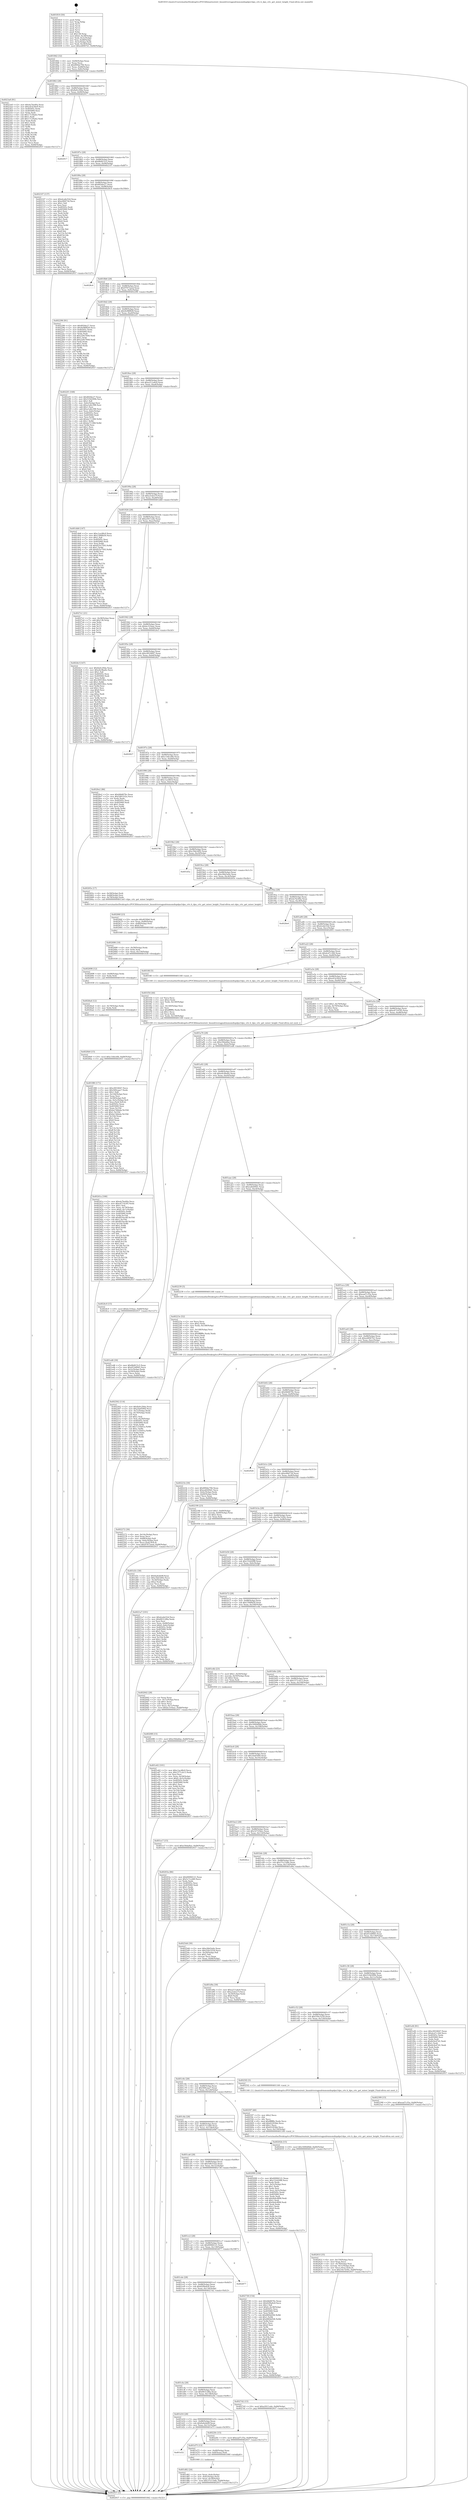 digraph "0x401810" {
  label = "0x401810 (/mnt/c/Users/mathe/Desktop/tcc/POCII/binaries/extr_linuxdriversgpudrmmsmdispdpu1dpu_crtc.h_dpu_crtc_get_mixer_height_Final-ollvm.out::main(0))"
  labelloc = "t"
  node[shape=record]

  Entry [label="",width=0.3,height=0.3,shape=circle,fillcolor=black,style=filled]
  "0x401842" [label="{
     0x401842 [32]\l
     | [instrs]\l
     &nbsp;&nbsp;0x401842 \<+6\>: mov -0x84(%rbp),%eax\l
     &nbsp;&nbsp;0x401848 \<+2\>: mov %eax,%ecx\l
     &nbsp;&nbsp;0x40184a \<+6\>: sub $0x800de794,%ecx\l
     &nbsp;&nbsp;0x401850 \<+6\>: mov %eax,-0x88(%rbp)\l
     &nbsp;&nbsp;0x401856 \<+6\>: mov %ecx,-0x8c(%rbp)\l
     &nbsp;&nbsp;0x40185c \<+6\>: je 00000000004023a8 \<main+0xb98\>\l
  }"]
  "0x4023a8" [label="{
     0x4023a8 [91]\l
     | [instrs]\l
     &nbsp;&nbsp;0x4023a8 \<+5\>: mov $0xda7be40a,%eax\l
     &nbsp;&nbsp;0x4023ad \<+5\>: mov $0xe41b30e9,%ecx\l
     &nbsp;&nbsp;0x4023b2 \<+7\>: mov 0x40505c,%edx\l
     &nbsp;&nbsp;0x4023b9 \<+7\>: mov 0x405060,%esi\l
     &nbsp;&nbsp;0x4023c0 \<+2\>: mov %edx,%edi\l
     &nbsp;&nbsp;0x4023c2 \<+6\>: sub $0x17126ab2,%edi\l
     &nbsp;&nbsp;0x4023c8 \<+3\>: sub $0x1,%edi\l
     &nbsp;&nbsp;0x4023cb \<+6\>: add $0x17126ab2,%edi\l
     &nbsp;&nbsp;0x4023d1 \<+3\>: imul %edi,%edx\l
     &nbsp;&nbsp;0x4023d4 \<+3\>: and $0x1,%edx\l
     &nbsp;&nbsp;0x4023d7 \<+3\>: cmp $0x0,%edx\l
     &nbsp;&nbsp;0x4023da \<+4\>: sete %r8b\l
     &nbsp;&nbsp;0x4023de \<+3\>: cmp $0xa,%esi\l
     &nbsp;&nbsp;0x4023e1 \<+4\>: setl %r9b\l
     &nbsp;&nbsp;0x4023e5 \<+3\>: mov %r8b,%r10b\l
     &nbsp;&nbsp;0x4023e8 \<+3\>: and %r9b,%r10b\l
     &nbsp;&nbsp;0x4023eb \<+3\>: xor %r9b,%r8b\l
     &nbsp;&nbsp;0x4023ee \<+3\>: or %r8b,%r10b\l
     &nbsp;&nbsp;0x4023f1 \<+4\>: test $0x1,%r10b\l
     &nbsp;&nbsp;0x4023f5 \<+3\>: cmovne %ecx,%eax\l
     &nbsp;&nbsp;0x4023f8 \<+6\>: mov %eax,-0x84(%rbp)\l
     &nbsp;&nbsp;0x4023fe \<+5\>: jmp 0000000000402937 \<main+0x1127\>\l
  }"]
  "0x401862" [label="{
     0x401862 [28]\l
     | [instrs]\l
     &nbsp;&nbsp;0x401862 \<+5\>: jmp 0000000000401867 \<main+0x57\>\l
     &nbsp;&nbsp;0x401867 \<+6\>: mov -0x88(%rbp),%eax\l
     &nbsp;&nbsp;0x40186d \<+5\>: sub $0x8a0c29da,%eax\l
     &nbsp;&nbsp;0x401872 \<+6\>: mov %eax,-0x90(%rbp)\l
     &nbsp;&nbsp;0x401878 \<+6\>: je 0000000000402917 \<main+0x1107\>\l
  }"]
  Exit [label="",width=0.3,height=0.3,shape=circle,fillcolor=black,style=filled,peripheries=2]
  "0x402917" [label="{
     0x402917\l
  }", style=dashed]
  "0x40187e" [label="{
     0x40187e [28]\l
     | [instrs]\l
     &nbsp;&nbsp;0x40187e \<+5\>: jmp 0000000000401883 \<main+0x73\>\l
     &nbsp;&nbsp;0x401883 \<+6\>: mov -0x88(%rbp),%eax\l
     &nbsp;&nbsp;0x401889 \<+5\>: sub $0x8bf415c5,%eax\l
     &nbsp;&nbsp;0x40188e \<+6\>: mov %eax,-0x94(%rbp)\l
     &nbsp;&nbsp;0x401894 \<+6\>: je 0000000000402107 \<main+0x8f7\>\l
  }"]
  "0x4026b0" [label="{
     0x4026b0 [15]\l
     | [instrs]\l
     &nbsp;&nbsp;0x4026b0 \<+10\>: movl $0xc144ce84,-0x84(%rbp)\l
     &nbsp;&nbsp;0x4026ba \<+5\>: jmp 0000000000402937 \<main+0x1127\>\l
  }"]
  "0x402107" [label="{
     0x402107 [137]\l
     | [instrs]\l
     &nbsp;&nbsp;0x402107 \<+5\>: mov $0xdca4e52d,%eax\l
     &nbsp;&nbsp;0x40210c \<+5\>: mov $0xe06473d,%ecx\l
     &nbsp;&nbsp;0x402111 \<+2\>: mov $0x1,%dl\l
     &nbsp;&nbsp;0x402113 \<+2\>: xor %esi,%esi\l
     &nbsp;&nbsp;0x402115 \<+7\>: mov 0x40505c,%edi\l
     &nbsp;&nbsp;0x40211c \<+8\>: mov 0x405060,%r8d\l
     &nbsp;&nbsp;0x402124 \<+3\>: sub $0x1,%esi\l
     &nbsp;&nbsp;0x402127 \<+3\>: mov %edi,%r9d\l
     &nbsp;&nbsp;0x40212a \<+3\>: add %esi,%r9d\l
     &nbsp;&nbsp;0x40212d \<+4\>: imul %r9d,%edi\l
     &nbsp;&nbsp;0x402131 \<+3\>: and $0x1,%edi\l
     &nbsp;&nbsp;0x402134 \<+3\>: cmp $0x0,%edi\l
     &nbsp;&nbsp;0x402137 \<+4\>: sete %r10b\l
     &nbsp;&nbsp;0x40213b \<+4\>: cmp $0xa,%r8d\l
     &nbsp;&nbsp;0x40213f \<+4\>: setl %r11b\l
     &nbsp;&nbsp;0x402143 \<+3\>: mov %r10b,%bl\l
     &nbsp;&nbsp;0x402146 \<+3\>: xor $0xff,%bl\l
     &nbsp;&nbsp;0x402149 \<+3\>: mov %r11b,%r14b\l
     &nbsp;&nbsp;0x40214c \<+4\>: xor $0xff,%r14b\l
     &nbsp;&nbsp;0x402150 \<+3\>: xor $0x1,%dl\l
     &nbsp;&nbsp;0x402153 \<+3\>: mov %bl,%r15b\l
     &nbsp;&nbsp;0x402156 \<+4\>: and $0xff,%r15b\l
     &nbsp;&nbsp;0x40215a \<+3\>: and %dl,%r10b\l
     &nbsp;&nbsp;0x40215d \<+3\>: mov %r14b,%r12b\l
     &nbsp;&nbsp;0x402160 \<+4\>: and $0xff,%r12b\l
     &nbsp;&nbsp;0x402164 \<+3\>: and %dl,%r11b\l
     &nbsp;&nbsp;0x402167 \<+3\>: or %r10b,%r15b\l
     &nbsp;&nbsp;0x40216a \<+3\>: or %r11b,%r12b\l
     &nbsp;&nbsp;0x40216d \<+3\>: xor %r12b,%r15b\l
     &nbsp;&nbsp;0x402170 \<+3\>: or %r14b,%bl\l
     &nbsp;&nbsp;0x402173 \<+3\>: xor $0xff,%bl\l
     &nbsp;&nbsp;0x402176 \<+3\>: or $0x1,%dl\l
     &nbsp;&nbsp;0x402179 \<+2\>: and %dl,%bl\l
     &nbsp;&nbsp;0x40217b \<+3\>: or %bl,%r15b\l
     &nbsp;&nbsp;0x40217e \<+4\>: test $0x1,%r15b\l
     &nbsp;&nbsp;0x402182 \<+3\>: cmovne %ecx,%eax\l
     &nbsp;&nbsp;0x402185 \<+6\>: mov %eax,-0x84(%rbp)\l
     &nbsp;&nbsp;0x40218b \<+5\>: jmp 0000000000402937 \<main+0x1127\>\l
  }"]
  "0x40189a" [label="{
     0x40189a [28]\l
     | [instrs]\l
     &nbsp;&nbsp;0x40189a \<+5\>: jmp 000000000040189f \<main+0x8f\>\l
     &nbsp;&nbsp;0x40189f \<+6\>: mov -0x88(%rbp),%eax\l
     &nbsp;&nbsp;0x4018a5 \<+5\>: sub $0x8f2fde27,%eax\l
     &nbsp;&nbsp;0x4018aa \<+6\>: mov %eax,-0x98(%rbp)\l
     &nbsp;&nbsp;0x4018b0 \<+6\>: je 00000000004028c4 \<main+0x10b4\>\l
  }"]
  "0x4026a4" [label="{
     0x4026a4 [12]\l
     | [instrs]\l
     &nbsp;&nbsp;0x4026a4 \<+4\>: mov -0x78(%rbp),%rdx\l
     &nbsp;&nbsp;0x4026a8 \<+3\>: mov %rdx,%rdi\l
     &nbsp;&nbsp;0x4026ab \<+5\>: call 0000000000401030 \<free@plt\>\l
     | [calls]\l
     &nbsp;&nbsp;0x401030 \{1\} (unknown)\l
  }"]
  "0x4028c4" [label="{
     0x4028c4\l
  }", style=dashed]
  "0x4018b6" [label="{
     0x4018b6 [28]\l
     | [instrs]\l
     &nbsp;&nbsp;0x4018b6 \<+5\>: jmp 00000000004018bb \<main+0xab\>\l
     &nbsp;&nbsp;0x4018bb \<+6\>: mov -0x88(%rbp),%eax\l
     &nbsp;&nbsp;0x4018c1 \<+5\>: sub $0x97672aed,%eax\l
     &nbsp;&nbsp;0x4018c6 \<+6\>: mov %eax,-0x9c(%rbp)\l
     &nbsp;&nbsp;0x4018cc \<+6\>: je 0000000000402296 \<main+0xa86\>\l
  }"]
  "0x402698" [label="{
     0x402698 [12]\l
     | [instrs]\l
     &nbsp;&nbsp;0x402698 \<+4\>: mov -0x68(%rbp),%rdx\l
     &nbsp;&nbsp;0x40269c \<+3\>: mov %rdx,%rdi\l
     &nbsp;&nbsp;0x40269f \<+5\>: call 0000000000401030 \<free@plt\>\l
     | [calls]\l
     &nbsp;&nbsp;0x401030 \{1\} (unknown)\l
  }"]
  "0x402296" [label="{
     0x402296 [91]\l
     | [instrs]\l
     &nbsp;&nbsp;0x402296 \<+5\>: mov $0x8f2fde27,%eax\l
     &nbsp;&nbsp;0x40229b \<+5\>: mov $0x9e98f828,%ecx\l
     &nbsp;&nbsp;0x4022a0 \<+7\>: mov 0x40505c,%edx\l
     &nbsp;&nbsp;0x4022a7 \<+7\>: mov 0x405060,%esi\l
     &nbsp;&nbsp;0x4022ae \<+2\>: mov %edx,%edi\l
     &nbsp;&nbsp;0x4022b0 \<+6\>: sub $0x229a7644,%edi\l
     &nbsp;&nbsp;0x4022b6 \<+3\>: sub $0x1,%edi\l
     &nbsp;&nbsp;0x4022b9 \<+6\>: add $0x229a7644,%edi\l
     &nbsp;&nbsp;0x4022bf \<+3\>: imul %edi,%edx\l
     &nbsp;&nbsp;0x4022c2 \<+3\>: and $0x1,%edx\l
     &nbsp;&nbsp;0x4022c5 \<+3\>: cmp $0x0,%edx\l
     &nbsp;&nbsp;0x4022c8 \<+4\>: sete %r8b\l
     &nbsp;&nbsp;0x4022cc \<+3\>: cmp $0xa,%esi\l
     &nbsp;&nbsp;0x4022cf \<+4\>: setl %r9b\l
     &nbsp;&nbsp;0x4022d3 \<+3\>: mov %r8b,%r10b\l
     &nbsp;&nbsp;0x4022d6 \<+3\>: and %r9b,%r10b\l
     &nbsp;&nbsp;0x4022d9 \<+3\>: xor %r9b,%r8b\l
     &nbsp;&nbsp;0x4022dc \<+3\>: or %r8b,%r10b\l
     &nbsp;&nbsp;0x4022df \<+4\>: test $0x1,%r10b\l
     &nbsp;&nbsp;0x4022e3 \<+3\>: cmovne %ecx,%eax\l
     &nbsp;&nbsp;0x4022e6 \<+6\>: mov %eax,-0x84(%rbp)\l
     &nbsp;&nbsp;0x4022ec \<+5\>: jmp 0000000000402937 \<main+0x1127\>\l
  }"]
  "0x4018d2" [label="{
     0x4018d2 [28]\l
     | [instrs]\l
     &nbsp;&nbsp;0x4018d2 \<+5\>: jmp 00000000004018d7 \<main+0xc7\>\l
     &nbsp;&nbsp;0x4018d7 \<+6\>: mov -0x88(%rbp),%eax\l
     &nbsp;&nbsp;0x4018dd \<+5\>: sub $0x9e98f828,%eax\l
     &nbsp;&nbsp;0x4018e2 \<+6\>: mov %eax,-0xa0(%rbp)\l
     &nbsp;&nbsp;0x4018e8 \<+6\>: je 00000000004022f1 \<main+0xae1\>\l
  }"]
  "0x402686" [label="{
     0x402686 [18]\l
     | [instrs]\l
     &nbsp;&nbsp;0x402686 \<+4\>: mov -0x58(%rbp),%rdx\l
     &nbsp;&nbsp;0x40268a \<+3\>: mov %rdx,%rdi\l
     &nbsp;&nbsp;0x40268d \<+6\>: mov %eax,-0x154(%rbp)\l
     &nbsp;&nbsp;0x402693 \<+5\>: call 0000000000401030 \<free@plt\>\l
     | [calls]\l
     &nbsp;&nbsp;0x401030 \{1\} (unknown)\l
  }"]
  "0x4022f1" [label="{
     0x4022f1 [168]\l
     | [instrs]\l
     &nbsp;&nbsp;0x4022f1 \<+5\>: mov $0x8f2fde27,%eax\l
     &nbsp;&nbsp;0x4022f6 \<+5\>: mov $0x510d300b,%ecx\l
     &nbsp;&nbsp;0x4022fb \<+2\>: mov $0x1,%dl\l
     &nbsp;&nbsp;0x4022fd \<+3\>: mov -0x6c(%rbp),%esi\l
     &nbsp;&nbsp;0x402300 \<+6\>: sub $0xa1a6e398,%esi\l
     &nbsp;&nbsp;0x402306 \<+3\>: add $0x1,%esi\l
     &nbsp;&nbsp;0x402309 \<+6\>: add $0xa1a6e398,%esi\l
     &nbsp;&nbsp;0x40230f \<+3\>: mov %esi,-0x6c(%rbp)\l
     &nbsp;&nbsp;0x402312 \<+7\>: mov 0x40505c,%esi\l
     &nbsp;&nbsp;0x402319 \<+7\>: mov 0x405060,%edi\l
     &nbsp;&nbsp;0x402320 \<+3\>: mov %esi,%r8d\l
     &nbsp;&nbsp;0x402323 \<+7\>: add $0xba711f68,%r8d\l
     &nbsp;&nbsp;0x40232a \<+4\>: sub $0x1,%r8d\l
     &nbsp;&nbsp;0x40232e \<+7\>: sub $0xba711f68,%r8d\l
     &nbsp;&nbsp;0x402335 \<+4\>: imul %r8d,%esi\l
     &nbsp;&nbsp;0x402339 \<+3\>: and $0x1,%esi\l
     &nbsp;&nbsp;0x40233c \<+3\>: cmp $0x0,%esi\l
     &nbsp;&nbsp;0x40233f \<+4\>: sete %r9b\l
     &nbsp;&nbsp;0x402343 \<+3\>: cmp $0xa,%edi\l
     &nbsp;&nbsp;0x402346 \<+4\>: setl %r10b\l
     &nbsp;&nbsp;0x40234a \<+3\>: mov %r9b,%r11b\l
     &nbsp;&nbsp;0x40234d \<+4\>: xor $0xff,%r11b\l
     &nbsp;&nbsp;0x402351 \<+3\>: mov %r10b,%bl\l
     &nbsp;&nbsp;0x402354 \<+3\>: xor $0xff,%bl\l
     &nbsp;&nbsp;0x402357 \<+3\>: xor $0x0,%dl\l
     &nbsp;&nbsp;0x40235a \<+3\>: mov %r11b,%r14b\l
     &nbsp;&nbsp;0x40235d \<+4\>: and $0x0,%r14b\l
     &nbsp;&nbsp;0x402361 \<+3\>: and %dl,%r9b\l
     &nbsp;&nbsp;0x402364 \<+3\>: mov %bl,%r15b\l
     &nbsp;&nbsp;0x402367 \<+4\>: and $0x0,%r15b\l
     &nbsp;&nbsp;0x40236b \<+3\>: and %dl,%r10b\l
     &nbsp;&nbsp;0x40236e \<+3\>: or %r9b,%r14b\l
     &nbsp;&nbsp;0x402371 \<+3\>: or %r10b,%r15b\l
     &nbsp;&nbsp;0x402374 \<+3\>: xor %r15b,%r14b\l
     &nbsp;&nbsp;0x402377 \<+3\>: or %bl,%r11b\l
     &nbsp;&nbsp;0x40237a \<+4\>: xor $0xff,%r11b\l
     &nbsp;&nbsp;0x40237e \<+3\>: or $0x0,%dl\l
     &nbsp;&nbsp;0x402381 \<+3\>: and %dl,%r11b\l
     &nbsp;&nbsp;0x402384 \<+3\>: or %r11b,%r14b\l
     &nbsp;&nbsp;0x402387 \<+4\>: test $0x1,%r14b\l
     &nbsp;&nbsp;0x40238b \<+3\>: cmovne %ecx,%eax\l
     &nbsp;&nbsp;0x40238e \<+6\>: mov %eax,-0x84(%rbp)\l
     &nbsp;&nbsp;0x402394 \<+5\>: jmp 0000000000402937 \<main+0x1127\>\l
  }"]
  "0x4018ee" [label="{
     0x4018ee [28]\l
     | [instrs]\l
     &nbsp;&nbsp;0x4018ee \<+5\>: jmp 00000000004018f3 \<main+0xe3\>\l
     &nbsp;&nbsp;0x4018f3 \<+6\>: mov -0x88(%rbp),%eax\l
     &nbsp;&nbsp;0x4018f9 \<+5\>: sub $0xa211a4e9,%eax\l
     &nbsp;&nbsp;0x4018fe \<+6\>: mov %eax,-0xa4(%rbp)\l
     &nbsp;&nbsp;0x401904 \<+6\>: je 00000000004026bf \<main+0xeaf\>\l
  }"]
  "0x40266f" [label="{
     0x40266f [23]\l
     | [instrs]\l
     &nbsp;&nbsp;0x40266f \<+10\>: movabs $0x4030b6,%rdi\l
     &nbsp;&nbsp;0x402679 \<+3\>: mov %eax,-0x80(%rbp)\l
     &nbsp;&nbsp;0x40267c \<+3\>: mov -0x80(%rbp),%esi\l
     &nbsp;&nbsp;0x40267f \<+2\>: mov $0x0,%al\l
     &nbsp;&nbsp;0x402681 \<+5\>: call 0000000000401040 \<printf@plt\>\l
     | [calls]\l
     &nbsp;&nbsp;0x401040 \{1\} (unknown)\l
  }"]
  "0x4026bf" [label="{
     0x4026bf\l
  }", style=dashed]
  "0x40190a" [label="{
     0x40190a [28]\l
     | [instrs]\l
     &nbsp;&nbsp;0x40190a \<+5\>: jmp 000000000040190f \<main+0xff\>\l
     &nbsp;&nbsp;0x40190f \<+6\>: mov -0x88(%rbp),%eax\l
     &nbsp;&nbsp;0x401915 \<+5\>: sub $0xa3cbe27f,%eax\l
     &nbsp;&nbsp;0x40191a \<+6\>: mov %eax,-0xa8(%rbp)\l
     &nbsp;&nbsp;0x401920 \<+6\>: je 0000000000401db8 \<main+0x5a8\>\l
  }"]
  "0x40261f" [label="{
     0x40261f [35]\l
     | [instrs]\l
     &nbsp;&nbsp;0x40261f \<+6\>: mov -0x150(%rbp),%ecx\l
     &nbsp;&nbsp;0x402625 \<+3\>: imul %eax,%ecx\l
     &nbsp;&nbsp;0x402628 \<+4\>: mov -0x78(%rbp),%rsi\l
     &nbsp;&nbsp;0x40262c \<+4\>: movslq -0x7c(%rbp),%rdi\l
     &nbsp;&nbsp;0x402630 \<+3\>: mov %ecx,(%rsi,%rdi,4)\l
     &nbsp;&nbsp;0x402633 \<+10\>: movl $0x10e7d30c,-0x84(%rbp)\l
     &nbsp;&nbsp;0x40263d \<+5\>: jmp 0000000000402937 \<main+0x1127\>\l
  }"]
  "0x401db8" [label="{
     0x401db8 [147]\l
     | [instrs]\l
     &nbsp;&nbsp;0x401db8 \<+5\>: mov $0xc1ac48c0,%eax\l
     &nbsp;&nbsp;0x401dbd \<+5\>: mov $0x156f0b50,%ecx\l
     &nbsp;&nbsp;0x401dc2 \<+2\>: mov $0x1,%dl\l
     &nbsp;&nbsp;0x401dc4 \<+7\>: mov 0x40505c,%esi\l
     &nbsp;&nbsp;0x401dcb \<+7\>: mov 0x405060,%edi\l
     &nbsp;&nbsp;0x401dd2 \<+3\>: mov %esi,%r8d\l
     &nbsp;&nbsp;0x401dd5 \<+7\>: sub $0x825e7593,%r8d\l
     &nbsp;&nbsp;0x401ddc \<+4\>: sub $0x1,%r8d\l
     &nbsp;&nbsp;0x401de0 \<+7\>: add $0x825e7593,%r8d\l
     &nbsp;&nbsp;0x401de7 \<+4\>: imul %r8d,%esi\l
     &nbsp;&nbsp;0x401deb \<+3\>: and $0x1,%esi\l
     &nbsp;&nbsp;0x401dee \<+3\>: cmp $0x0,%esi\l
     &nbsp;&nbsp;0x401df1 \<+4\>: sete %r9b\l
     &nbsp;&nbsp;0x401df5 \<+3\>: cmp $0xa,%edi\l
     &nbsp;&nbsp;0x401df8 \<+4\>: setl %r10b\l
     &nbsp;&nbsp;0x401dfc \<+3\>: mov %r9b,%r11b\l
     &nbsp;&nbsp;0x401dff \<+4\>: xor $0xff,%r11b\l
     &nbsp;&nbsp;0x401e03 \<+3\>: mov %r10b,%bl\l
     &nbsp;&nbsp;0x401e06 \<+3\>: xor $0xff,%bl\l
     &nbsp;&nbsp;0x401e09 \<+3\>: xor $0x1,%dl\l
     &nbsp;&nbsp;0x401e0c \<+3\>: mov %r11b,%r14b\l
     &nbsp;&nbsp;0x401e0f \<+4\>: and $0xff,%r14b\l
     &nbsp;&nbsp;0x401e13 \<+3\>: and %dl,%r9b\l
     &nbsp;&nbsp;0x401e16 \<+3\>: mov %bl,%r15b\l
     &nbsp;&nbsp;0x401e19 \<+4\>: and $0xff,%r15b\l
     &nbsp;&nbsp;0x401e1d \<+3\>: and %dl,%r10b\l
     &nbsp;&nbsp;0x401e20 \<+3\>: or %r9b,%r14b\l
     &nbsp;&nbsp;0x401e23 \<+3\>: or %r10b,%r15b\l
     &nbsp;&nbsp;0x401e26 \<+3\>: xor %r15b,%r14b\l
     &nbsp;&nbsp;0x401e29 \<+3\>: or %bl,%r11b\l
     &nbsp;&nbsp;0x401e2c \<+4\>: xor $0xff,%r11b\l
     &nbsp;&nbsp;0x401e30 \<+3\>: or $0x1,%dl\l
     &nbsp;&nbsp;0x401e33 \<+3\>: and %dl,%r11b\l
     &nbsp;&nbsp;0x401e36 \<+3\>: or %r11b,%r14b\l
     &nbsp;&nbsp;0x401e39 \<+4\>: test $0x1,%r14b\l
     &nbsp;&nbsp;0x401e3d \<+3\>: cmovne %ecx,%eax\l
     &nbsp;&nbsp;0x401e40 \<+6\>: mov %eax,-0x84(%rbp)\l
     &nbsp;&nbsp;0x401e46 \<+5\>: jmp 0000000000402937 \<main+0x1127\>\l
  }"]
  "0x401926" [label="{
     0x401926 [28]\l
     | [instrs]\l
     &nbsp;&nbsp;0x401926 \<+5\>: jmp 000000000040192b \<main+0x11b\>\l
     &nbsp;&nbsp;0x40192b \<+6\>: mov -0x88(%rbp),%eax\l
     &nbsp;&nbsp;0x401931 \<+5\>: sub $0xa5011a4e,%eax\l
     &nbsp;&nbsp;0x401936 \<+6\>: mov %eax,-0xac(%rbp)\l
     &nbsp;&nbsp;0x40193c \<+6\>: je 00000000004027e1 \<main+0xfd1\>\l
  }"]
  "0x4025f7" [label="{
     0x4025f7 [40]\l
     | [instrs]\l
     &nbsp;&nbsp;0x4025f7 \<+5\>: mov $0x2,%ecx\l
     &nbsp;&nbsp;0x4025fc \<+1\>: cltd\l
     &nbsp;&nbsp;0x4025fd \<+2\>: idiv %ecx\l
     &nbsp;&nbsp;0x4025ff \<+6\>: imul $0xfffffffe,%edx,%ecx\l
     &nbsp;&nbsp;0x402605 \<+6\>: add $0x62293bb,%ecx\l
     &nbsp;&nbsp;0x40260b \<+3\>: add $0x1,%ecx\l
     &nbsp;&nbsp;0x40260e \<+6\>: sub $0x62293bb,%ecx\l
     &nbsp;&nbsp;0x402614 \<+6\>: mov %ecx,-0x150(%rbp)\l
     &nbsp;&nbsp;0x40261a \<+5\>: call 0000000000401160 \<next_i\>\l
     | [calls]\l
     &nbsp;&nbsp;0x401160 \{1\} (/mnt/c/Users/mathe/Desktop/tcc/POCII/binaries/extr_linuxdriversgpudrmmsmdispdpu1dpu_crtc.h_dpu_crtc_get_mixer_height_Final-ollvm.out::next_i)\l
  }"]
  "0x4027e1" [label="{
     0x4027e1 [21]\l
     | [instrs]\l
     &nbsp;&nbsp;0x4027e1 \<+3\>: mov -0x38(%rbp),%eax\l
     &nbsp;&nbsp;0x4027e4 \<+7\>: add $0x138,%rsp\l
     &nbsp;&nbsp;0x4027eb \<+1\>: pop %rbx\l
     &nbsp;&nbsp;0x4027ec \<+2\>: pop %r12\l
     &nbsp;&nbsp;0x4027ee \<+2\>: pop %r13\l
     &nbsp;&nbsp;0x4027f0 \<+2\>: pop %r14\l
     &nbsp;&nbsp;0x4027f2 \<+2\>: pop %r15\l
     &nbsp;&nbsp;0x4027f4 \<+1\>: pop %rbp\l
     &nbsp;&nbsp;0x4027f5 \<+1\>: ret\l
  }"]
  "0x401942" [label="{
     0x401942 [28]\l
     | [instrs]\l
     &nbsp;&nbsp;0x401942 \<+5\>: jmp 0000000000401947 \<main+0x137\>\l
     &nbsp;&nbsp;0x401947 \<+6\>: mov -0x88(%rbp),%eax\l
     &nbsp;&nbsp;0x40194d \<+5\>: sub $0xbc310aac,%eax\l
     &nbsp;&nbsp;0x401952 \<+6\>: mov %eax,-0xb0(%rbp)\l
     &nbsp;&nbsp;0x401958 \<+6\>: je 00000000004024cf \<main+0xcbf\>\l
  }"]
  "0x40241a" [label="{
     0x40241a [166]\l
     | [instrs]\l
     &nbsp;&nbsp;0x40241a \<+5\>: mov $0xda7be40a,%ecx\l
     &nbsp;&nbsp;0x40241f \<+5\>: mov $0xe4714185,%edx\l
     &nbsp;&nbsp;0x402424 \<+3\>: mov $0x1,%sil\l
     &nbsp;&nbsp;0x402427 \<+4\>: mov %rax,-0x78(%rbp)\l
     &nbsp;&nbsp;0x40242b \<+7\>: movl $0x0,-0x7c(%rbp)\l
     &nbsp;&nbsp;0x402432 \<+8\>: mov 0x40505c,%r8d\l
     &nbsp;&nbsp;0x40243a \<+8\>: mov 0x405060,%r9d\l
     &nbsp;&nbsp;0x402442 \<+3\>: mov %r8d,%r10d\l
     &nbsp;&nbsp;0x402445 \<+7\>: add $0x8f10ac48,%r10d\l
     &nbsp;&nbsp;0x40244c \<+4\>: sub $0x1,%r10d\l
     &nbsp;&nbsp;0x402450 \<+7\>: sub $0x8f10ac48,%r10d\l
     &nbsp;&nbsp;0x402457 \<+4\>: imul %r10d,%r8d\l
     &nbsp;&nbsp;0x40245b \<+4\>: and $0x1,%r8d\l
     &nbsp;&nbsp;0x40245f \<+4\>: cmp $0x0,%r8d\l
     &nbsp;&nbsp;0x402463 \<+4\>: sete %r11b\l
     &nbsp;&nbsp;0x402467 \<+4\>: cmp $0xa,%r9d\l
     &nbsp;&nbsp;0x40246b \<+3\>: setl %bl\l
     &nbsp;&nbsp;0x40246e \<+3\>: mov %r11b,%r14b\l
     &nbsp;&nbsp;0x402471 \<+4\>: xor $0xff,%r14b\l
     &nbsp;&nbsp;0x402475 \<+3\>: mov %bl,%r15b\l
     &nbsp;&nbsp;0x402478 \<+4\>: xor $0xff,%r15b\l
     &nbsp;&nbsp;0x40247c \<+4\>: xor $0x1,%sil\l
     &nbsp;&nbsp;0x402480 \<+3\>: mov %r14b,%r12b\l
     &nbsp;&nbsp;0x402483 \<+4\>: and $0xff,%r12b\l
     &nbsp;&nbsp;0x402487 \<+3\>: and %sil,%r11b\l
     &nbsp;&nbsp;0x40248a \<+3\>: mov %r15b,%r13b\l
     &nbsp;&nbsp;0x40248d \<+4\>: and $0xff,%r13b\l
     &nbsp;&nbsp;0x402491 \<+3\>: and %sil,%bl\l
     &nbsp;&nbsp;0x402494 \<+3\>: or %r11b,%r12b\l
     &nbsp;&nbsp;0x402497 \<+3\>: or %bl,%r13b\l
     &nbsp;&nbsp;0x40249a \<+3\>: xor %r13b,%r12b\l
     &nbsp;&nbsp;0x40249d \<+3\>: or %r15b,%r14b\l
     &nbsp;&nbsp;0x4024a0 \<+4\>: xor $0xff,%r14b\l
     &nbsp;&nbsp;0x4024a4 \<+4\>: or $0x1,%sil\l
     &nbsp;&nbsp;0x4024a8 \<+3\>: and %sil,%r14b\l
     &nbsp;&nbsp;0x4024ab \<+3\>: or %r14b,%r12b\l
     &nbsp;&nbsp;0x4024ae \<+4\>: test $0x1,%r12b\l
     &nbsp;&nbsp;0x4024b2 \<+3\>: cmovne %edx,%ecx\l
     &nbsp;&nbsp;0x4024b5 \<+6\>: mov %ecx,-0x84(%rbp)\l
     &nbsp;&nbsp;0x4024bb \<+5\>: jmp 0000000000402937 \<main+0x1127\>\l
  }"]
  "0x4024cf" [label="{
     0x4024cf [147]\l
     | [instrs]\l
     &nbsp;&nbsp;0x4024cf \<+5\>: mov $0x8a0c29da,%eax\l
     &nbsp;&nbsp;0x4024d4 \<+5\>: mov $0xe6c9ba6e,%ecx\l
     &nbsp;&nbsp;0x4024d9 \<+2\>: mov $0x1,%dl\l
     &nbsp;&nbsp;0x4024db \<+7\>: mov 0x40505c,%esi\l
     &nbsp;&nbsp;0x4024e2 \<+7\>: mov 0x405060,%edi\l
     &nbsp;&nbsp;0x4024e9 \<+3\>: mov %esi,%r8d\l
     &nbsp;&nbsp;0x4024ec \<+7\>: sub $0x3005382c,%r8d\l
     &nbsp;&nbsp;0x4024f3 \<+4\>: sub $0x1,%r8d\l
     &nbsp;&nbsp;0x4024f7 \<+7\>: add $0x3005382c,%r8d\l
     &nbsp;&nbsp;0x4024fe \<+4\>: imul %r8d,%esi\l
     &nbsp;&nbsp;0x402502 \<+3\>: and $0x1,%esi\l
     &nbsp;&nbsp;0x402505 \<+3\>: cmp $0x0,%esi\l
     &nbsp;&nbsp;0x402508 \<+4\>: sete %r9b\l
     &nbsp;&nbsp;0x40250c \<+3\>: cmp $0xa,%edi\l
     &nbsp;&nbsp;0x40250f \<+4\>: setl %r10b\l
     &nbsp;&nbsp;0x402513 \<+3\>: mov %r9b,%r11b\l
     &nbsp;&nbsp;0x402516 \<+4\>: xor $0xff,%r11b\l
     &nbsp;&nbsp;0x40251a \<+3\>: mov %r10b,%bl\l
     &nbsp;&nbsp;0x40251d \<+3\>: xor $0xff,%bl\l
     &nbsp;&nbsp;0x402520 \<+3\>: xor $0x0,%dl\l
     &nbsp;&nbsp;0x402523 \<+3\>: mov %r11b,%r14b\l
     &nbsp;&nbsp;0x402526 \<+4\>: and $0x0,%r14b\l
     &nbsp;&nbsp;0x40252a \<+3\>: and %dl,%r9b\l
     &nbsp;&nbsp;0x40252d \<+3\>: mov %bl,%r15b\l
     &nbsp;&nbsp;0x402530 \<+4\>: and $0x0,%r15b\l
     &nbsp;&nbsp;0x402534 \<+3\>: and %dl,%r10b\l
     &nbsp;&nbsp;0x402537 \<+3\>: or %r9b,%r14b\l
     &nbsp;&nbsp;0x40253a \<+3\>: or %r10b,%r15b\l
     &nbsp;&nbsp;0x40253d \<+3\>: xor %r15b,%r14b\l
     &nbsp;&nbsp;0x402540 \<+3\>: or %bl,%r11b\l
     &nbsp;&nbsp;0x402543 \<+4\>: xor $0xff,%r11b\l
     &nbsp;&nbsp;0x402547 \<+3\>: or $0x0,%dl\l
     &nbsp;&nbsp;0x40254a \<+3\>: and %dl,%r11b\l
     &nbsp;&nbsp;0x40254d \<+3\>: or %r11b,%r14b\l
     &nbsp;&nbsp;0x402550 \<+4\>: test $0x1,%r14b\l
     &nbsp;&nbsp;0x402554 \<+3\>: cmovne %ecx,%eax\l
     &nbsp;&nbsp;0x402557 \<+6\>: mov %eax,-0x84(%rbp)\l
     &nbsp;&nbsp;0x40255d \<+5\>: jmp 0000000000402937 \<main+0x1127\>\l
  }"]
  "0x40195e" [label="{
     0x40195e [28]\l
     | [instrs]\l
     &nbsp;&nbsp;0x40195e \<+5\>: jmp 0000000000401963 \<main+0x153\>\l
     &nbsp;&nbsp;0x401963 \<+6\>: mov -0x88(%rbp),%eax\l
     &nbsp;&nbsp;0x401969 \<+5\>: sub $0xc0016647,%eax\l
     &nbsp;&nbsp;0x40196e \<+6\>: mov %eax,-0xb4(%rbp)\l
     &nbsp;&nbsp;0x401974 \<+6\>: je 0000000000402827 \<main+0x1017\>\l
  }"]
  "0x402272" [label="{
     0x402272 [36]\l
     | [instrs]\l
     &nbsp;&nbsp;0x402272 \<+6\>: mov -0x14c(%rbp),%ecx\l
     &nbsp;&nbsp;0x402278 \<+3\>: imul %eax,%ecx\l
     &nbsp;&nbsp;0x40227b \<+4\>: mov -0x68(%rbp),%r8\l
     &nbsp;&nbsp;0x40227f \<+4\>: movslq -0x6c(%rbp),%r9\l
     &nbsp;&nbsp;0x402283 \<+4\>: mov %ecx,(%r8,%r9,4)\l
     &nbsp;&nbsp;0x402287 \<+10\>: movl $0x97672aed,-0x84(%rbp)\l
     &nbsp;&nbsp;0x402291 \<+5\>: jmp 0000000000402937 \<main+0x1127\>\l
  }"]
  "0x402827" [label="{
     0x402827\l
  }", style=dashed]
  "0x40197a" [label="{
     0x40197a [28]\l
     | [instrs]\l
     &nbsp;&nbsp;0x40197a \<+5\>: jmp 000000000040197f \<main+0x16f\>\l
     &nbsp;&nbsp;0x40197f \<+6\>: mov -0x88(%rbp),%eax\l
     &nbsp;&nbsp;0x401985 \<+5\>: sub $0xc144ce84,%eax\l
     &nbsp;&nbsp;0x40198a \<+6\>: mov %eax,-0xb8(%rbp)\l
     &nbsp;&nbsp;0x401990 \<+6\>: je 00000000004026e2 \<main+0xed2\>\l
  }"]
  "0x40223e" [label="{
     0x40223e [52]\l
     | [instrs]\l
     &nbsp;&nbsp;0x40223e \<+2\>: xor %ecx,%ecx\l
     &nbsp;&nbsp;0x402240 \<+5\>: mov $0x2,%edx\l
     &nbsp;&nbsp;0x402245 \<+6\>: mov %edx,-0x148(%rbp)\l
     &nbsp;&nbsp;0x40224b \<+1\>: cltd\l
     &nbsp;&nbsp;0x40224c \<+6\>: mov -0x148(%rbp),%esi\l
     &nbsp;&nbsp;0x402252 \<+2\>: idiv %esi\l
     &nbsp;&nbsp;0x402254 \<+6\>: imul $0xfffffffe,%edx,%edx\l
     &nbsp;&nbsp;0x40225a \<+2\>: mov %ecx,%edi\l
     &nbsp;&nbsp;0x40225c \<+2\>: sub %edx,%edi\l
     &nbsp;&nbsp;0x40225e \<+2\>: mov %ecx,%edx\l
     &nbsp;&nbsp;0x402260 \<+3\>: sub $0x1,%edx\l
     &nbsp;&nbsp;0x402263 \<+2\>: add %edx,%edi\l
     &nbsp;&nbsp;0x402265 \<+2\>: sub %edi,%ecx\l
     &nbsp;&nbsp;0x402267 \<+6\>: mov %ecx,-0x14c(%rbp)\l
     &nbsp;&nbsp;0x40226d \<+5\>: call 0000000000401160 \<next_i\>\l
     | [calls]\l
     &nbsp;&nbsp;0x401160 \{1\} (/mnt/c/Users/mathe/Desktop/tcc/POCII/binaries/extr_linuxdriversgpudrmmsmdispdpu1dpu_crtc.h_dpu_crtc_get_mixer_height_Final-ollvm.out::next_i)\l
  }"]
  "0x4026e2" [label="{
     0x4026e2 [86]\l
     | [instrs]\l
     &nbsp;&nbsp;0x4026e2 \<+5\>: mov $0xfdb6676c,%eax\l
     &nbsp;&nbsp;0x4026e7 \<+5\>: mov $0x5d631f2a,%ecx\l
     &nbsp;&nbsp;0x4026ec \<+2\>: xor %edx,%edx\l
     &nbsp;&nbsp;0x4026ee \<+7\>: mov 0x40505c,%esi\l
     &nbsp;&nbsp;0x4026f5 \<+7\>: mov 0x405060,%edi\l
     &nbsp;&nbsp;0x4026fc \<+3\>: sub $0x1,%edx\l
     &nbsp;&nbsp;0x4026ff \<+3\>: mov %esi,%r8d\l
     &nbsp;&nbsp;0x402702 \<+3\>: add %edx,%r8d\l
     &nbsp;&nbsp;0x402705 \<+4\>: imul %r8d,%esi\l
     &nbsp;&nbsp;0x402709 \<+3\>: and $0x1,%esi\l
     &nbsp;&nbsp;0x40270c \<+3\>: cmp $0x0,%esi\l
     &nbsp;&nbsp;0x40270f \<+4\>: sete %r9b\l
     &nbsp;&nbsp;0x402713 \<+3\>: cmp $0xa,%edi\l
     &nbsp;&nbsp;0x402716 \<+4\>: setl %r10b\l
     &nbsp;&nbsp;0x40271a \<+3\>: mov %r9b,%r11b\l
     &nbsp;&nbsp;0x40271d \<+3\>: and %r10b,%r11b\l
     &nbsp;&nbsp;0x402720 \<+3\>: xor %r10b,%r9b\l
     &nbsp;&nbsp;0x402723 \<+3\>: or %r9b,%r11b\l
     &nbsp;&nbsp;0x402726 \<+4\>: test $0x1,%r11b\l
     &nbsp;&nbsp;0x40272a \<+3\>: cmovne %ecx,%eax\l
     &nbsp;&nbsp;0x40272d \<+6\>: mov %eax,-0x84(%rbp)\l
     &nbsp;&nbsp;0x402733 \<+5\>: jmp 0000000000402937 \<main+0x1127\>\l
  }"]
  "0x401996" [label="{
     0x401996 [28]\l
     | [instrs]\l
     &nbsp;&nbsp;0x401996 \<+5\>: jmp 000000000040199b \<main+0x18b\>\l
     &nbsp;&nbsp;0x40199b \<+6\>: mov -0x88(%rbp),%eax\l
     &nbsp;&nbsp;0x4019a1 \<+5\>: sub $0xc1ac48c0,%eax\l
     &nbsp;&nbsp;0x4019a6 \<+6\>: mov %eax,-0xbc(%rbp)\l
     &nbsp;&nbsp;0x4019ac \<+6\>: je 00000000004027f6 \<main+0xfe6\>\l
  }"]
  "0x4021a7" [label="{
     0x4021a7 [101]\l
     | [instrs]\l
     &nbsp;&nbsp;0x4021a7 \<+5\>: mov $0xdca4e52d,%ecx\l
     &nbsp;&nbsp;0x4021ac \<+5\>: mov $0x68312f6a,%edx\l
     &nbsp;&nbsp;0x4021b1 \<+2\>: xor %esi,%esi\l
     &nbsp;&nbsp;0x4021b3 \<+4\>: mov %rax,-0x68(%rbp)\l
     &nbsp;&nbsp;0x4021b7 \<+7\>: movl $0x0,-0x6c(%rbp)\l
     &nbsp;&nbsp;0x4021be \<+8\>: mov 0x40505c,%r8d\l
     &nbsp;&nbsp;0x4021c6 \<+8\>: mov 0x405060,%r9d\l
     &nbsp;&nbsp;0x4021ce \<+3\>: sub $0x1,%esi\l
     &nbsp;&nbsp;0x4021d1 \<+3\>: mov %r8d,%r10d\l
     &nbsp;&nbsp;0x4021d4 \<+3\>: add %esi,%r10d\l
     &nbsp;&nbsp;0x4021d7 \<+4\>: imul %r10d,%r8d\l
     &nbsp;&nbsp;0x4021db \<+4\>: and $0x1,%r8d\l
     &nbsp;&nbsp;0x4021df \<+4\>: cmp $0x0,%r8d\l
     &nbsp;&nbsp;0x4021e3 \<+4\>: sete %r11b\l
     &nbsp;&nbsp;0x4021e7 \<+4\>: cmp $0xa,%r9d\l
     &nbsp;&nbsp;0x4021eb \<+3\>: setl %bl\l
     &nbsp;&nbsp;0x4021ee \<+3\>: mov %r11b,%r14b\l
     &nbsp;&nbsp;0x4021f1 \<+3\>: and %bl,%r14b\l
     &nbsp;&nbsp;0x4021f4 \<+3\>: xor %bl,%r11b\l
     &nbsp;&nbsp;0x4021f7 \<+3\>: or %r11b,%r14b\l
     &nbsp;&nbsp;0x4021fa \<+4\>: test $0x1,%r14b\l
     &nbsp;&nbsp;0x4021fe \<+3\>: cmovne %edx,%ecx\l
     &nbsp;&nbsp;0x402201 \<+6\>: mov %ecx,-0x84(%rbp)\l
     &nbsp;&nbsp;0x402207 \<+5\>: jmp 0000000000402937 \<main+0x1127\>\l
  }"]
  "0x4027f6" [label="{
     0x4027f6\l
  }", style=dashed]
  "0x4019b2" [label="{
     0x4019b2 [28]\l
     | [instrs]\l
     &nbsp;&nbsp;0x4019b2 \<+5\>: jmp 00000000004019b7 \<main+0x1a7\>\l
     &nbsp;&nbsp;0x4019b7 \<+6\>: mov -0x88(%rbp),%eax\l
     &nbsp;&nbsp;0x4019bd \<+5\>: sub $0xc5bb3d92,%eax\l
     &nbsp;&nbsp;0x4019c2 \<+6\>: mov %eax,-0xc0(%rbp)\l
     &nbsp;&nbsp;0x4019c8 \<+6\>: je 0000000000401d5a \<main+0x54a\>\l
  }"]
  "0x401f80" [label="{
     0x401f80 [171]\l
     | [instrs]\l
     &nbsp;&nbsp;0x401f80 \<+5\>: mov $0xc0016647,%ecx\l
     &nbsp;&nbsp;0x401f85 \<+5\>: mov $0x569caae7,%edx\l
     &nbsp;&nbsp;0x401f8a \<+3\>: mov $0x1,%dil\l
     &nbsp;&nbsp;0x401f8d \<+6\>: mov -0x144(%rbp),%esi\l
     &nbsp;&nbsp;0x401f93 \<+3\>: imul %eax,%esi\l
     &nbsp;&nbsp;0x401f96 \<+4\>: mov -0x58(%rbp),%r8\l
     &nbsp;&nbsp;0x401f9a \<+4\>: movslq -0x5c(%rbp),%r9\l
     &nbsp;&nbsp;0x401f9e \<+4\>: mov %esi,(%r8,%r9,4)\l
     &nbsp;&nbsp;0x401fa2 \<+7\>: mov 0x40505c,%eax\l
     &nbsp;&nbsp;0x401fa9 \<+7\>: mov 0x405060,%esi\l
     &nbsp;&nbsp;0x401fb0 \<+3\>: mov %eax,%r10d\l
     &nbsp;&nbsp;0x401fb3 \<+7\>: add $0xba7dbbda,%r10d\l
     &nbsp;&nbsp;0x401fba \<+4\>: sub $0x1,%r10d\l
     &nbsp;&nbsp;0x401fbe \<+7\>: sub $0xba7dbbda,%r10d\l
     &nbsp;&nbsp;0x401fc5 \<+4\>: imul %r10d,%eax\l
     &nbsp;&nbsp;0x401fc9 \<+3\>: and $0x1,%eax\l
     &nbsp;&nbsp;0x401fcc \<+3\>: cmp $0x0,%eax\l
     &nbsp;&nbsp;0x401fcf \<+4\>: sete %r11b\l
     &nbsp;&nbsp;0x401fd3 \<+3\>: cmp $0xa,%esi\l
     &nbsp;&nbsp;0x401fd6 \<+3\>: setl %bl\l
     &nbsp;&nbsp;0x401fd9 \<+3\>: mov %r11b,%r14b\l
     &nbsp;&nbsp;0x401fdc \<+4\>: xor $0xff,%r14b\l
     &nbsp;&nbsp;0x401fe0 \<+3\>: mov %bl,%r15b\l
     &nbsp;&nbsp;0x401fe3 \<+4\>: xor $0xff,%r15b\l
     &nbsp;&nbsp;0x401fe7 \<+4\>: xor $0x0,%dil\l
     &nbsp;&nbsp;0x401feb \<+3\>: mov %r14b,%r12b\l
     &nbsp;&nbsp;0x401fee \<+4\>: and $0x0,%r12b\l
     &nbsp;&nbsp;0x401ff2 \<+3\>: and %dil,%r11b\l
     &nbsp;&nbsp;0x401ff5 \<+3\>: mov %r15b,%r13b\l
     &nbsp;&nbsp;0x401ff8 \<+4\>: and $0x0,%r13b\l
     &nbsp;&nbsp;0x401ffc \<+3\>: and %dil,%bl\l
     &nbsp;&nbsp;0x401fff \<+3\>: or %r11b,%r12b\l
     &nbsp;&nbsp;0x402002 \<+3\>: or %bl,%r13b\l
     &nbsp;&nbsp;0x402005 \<+3\>: xor %r13b,%r12b\l
     &nbsp;&nbsp;0x402008 \<+3\>: or %r15b,%r14b\l
     &nbsp;&nbsp;0x40200b \<+4\>: xor $0xff,%r14b\l
     &nbsp;&nbsp;0x40200f \<+4\>: or $0x0,%dil\l
     &nbsp;&nbsp;0x402013 \<+3\>: and %dil,%r14b\l
     &nbsp;&nbsp;0x402016 \<+3\>: or %r14b,%r12b\l
     &nbsp;&nbsp;0x402019 \<+4\>: test $0x1,%r12b\l
     &nbsp;&nbsp;0x40201d \<+3\>: cmovne %edx,%ecx\l
     &nbsp;&nbsp;0x402020 \<+6\>: mov %ecx,-0x84(%rbp)\l
     &nbsp;&nbsp;0x402026 \<+5\>: jmp 0000000000402937 \<main+0x1127\>\l
  }"]
  "0x401d5a" [label="{
     0x401d5a\l
  }", style=dashed]
  "0x4019ce" [label="{
     0x4019ce [28]\l
     | [instrs]\l
     &nbsp;&nbsp;0x4019ce \<+5\>: jmp 00000000004019d3 \<main+0x1c3\>\l
     &nbsp;&nbsp;0x4019d3 \<+6\>: mov -0x88(%rbp),%eax\l
     &nbsp;&nbsp;0x4019d9 \<+5\>: sub $0xc94d3a0e,%eax\l
     &nbsp;&nbsp;0x4019de \<+6\>: mov %eax,-0xc4(%rbp)\l
     &nbsp;&nbsp;0x4019e4 \<+6\>: je 000000000040265e \<main+0xe4e\>\l
  }"]
  "0x401f54" [label="{
     0x401f54 [44]\l
     | [instrs]\l
     &nbsp;&nbsp;0x401f54 \<+2\>: xor %ecx,%ecx\l
     &nbsp;&nbsp;0x401f56 \<+5\>: mov $0x2,%edx\l
     &nbsp;&nbsp;0x401f5b \<+6\>: mov %edx,-0x140(%rbp)\l
     &nbsp;&nbsp;0x401f61 \<+1\>: cltd\l
     &nbsp;&nbsp;0x401f62 \<+6\>: mov -0x140(%rbp),%esi\l
     &nbsp;&nbsp;0x401f68 \<+2\>: idiv %esi\l
     &nbsp;&nbsp;0x401f6a \<+6\>: imul $0xfffffffe,%edx,%edx\l
     &nbsp;&nbsp;0x401f70 \<+3\>: sub $0x1,%ecx\l
     &nbsp;&nbsp;0x401f73 \<+2\>: sub %ecx,%edx\l
     &nbsp;&nbsp;0x401f75 \<+6\>: mov %edx,-0x144(%rbp)\l
     &nbsp;&nbsp;0x401f7b \<+5\>: call 0000000000401160 \<next_i\>\l
     | [calls]\l
     &nbsp;&nbsp;0x401160 \{1\} (/mnt/c/Users/mathe/Desktop/tcc/POCII/binaries/extr_linuxdriversgpudrmmsmdispdpu1dpu_crtc.h_dpu_crtc_get_mixer_height_Final-ollvm.out::next_i)\l
  }"]
  "0x40265e" [label="{
     0x40265e [17]\l
     | [instrs]\l
     &nbsp;&nbsp;0x40265e \<+4\>: mov -0x58(%rbp),%rdi\l
     &nbsp;&nbsp;0x402662 \<+4\>: mov -0x68(%rbp),%rsi\l
     &nbsp;&nbsp;0x402666 \<+4\>: mov -0x78(%rbp),%rdx\l
     &nbsp;&nbsp;0x40266a \<+5\>: call 00000000004013e0 \<dpu_crtc_get_mixer_height\>\l
     | [calls]\l
     &nbsp;&nbsp;0x4013e0 \{1\} (/mnt/c/Users/mathe/Desktop/tcc/POCII/binaries/extr_linuxdriversgpudrmmsmdispdpu1dpu_crtc.h_dpu_crtc_get_mixer_height_Final-ollvm.out::dpu_crtc_get_mixer_height)\l
  }"]
  "0x4019ea" [label="{
     0x4019ea [28]\l
     | [instrs]\l
     &nbsp;&nbsp;0x4019ea \<+5\>: jmp 00000000004019ef \<main+0x1df\>\l
     &nbsp;&nbsp;0x4019ef \<+6\>: mov -0x88(%rbp),%eax\l
     &nbsp;&nbsp;0x4019f5 \<+5\>: sub $0xda7be40a,%eax\l
     &nbsp;&nbsp;0x4019fa \<+6\>: mov %eax,-0xc8(%rbp)\l
     &nbsp;&nbsp;0x401a00 \<+6\>: je 00000000004028e6 \<main+0x10d6\>\l
  }"]
  "0x401e62" [label="{
     0x401e62 [101]\l
     | [instrs]\l
     &nbsp;&nbsp;0x401e62 \<+5\>: mov $0xc1ac48c0,%ecx\l
     &nbsp;&nbsp;0x401e67 \<+5\>: mov $0x1571cb13,%edx\l
     &nbsp;&nbsp;0x401e6c \<+2\>: xor %esi,%esi\l
     &nbsp;&nbsp;0x401e6e \<+4\>: mov %rax,-0x58(%rbp)\l
     &nbsp;&nbsp;0x401e72 \<+7\>: movl $0x0,-0x5c(%rbp)\l
     &nbsp;&nbsp;0x401e79 \<+8\>: mov 0x40505c,%r8d\l
     &nbsp;&nbsp;0x401e81 \<+8\>: mov 0x405060,%r9d\l
     &nbsp;&nbsp;0x401e89 \<+3\>: sub $0x1,%esi\l
     &nbsp;&nbsp;0x401e8c \<+3\>: mov %r8d,%r10d\l
     &nbsp;&nbsp;0x401e8f \<+3\>: add %esi,%r10d\l
     &nbsp;&nbsp;0x401e92 \<+4\>: imul %r10d,%r8d\l
     &nbsp;&nbsp;0x401e96 \<+4\>: and $0x1,%r8d\l
     &nbsp;&nbsp;0x401e9a \<+4\>: cmp $0x0,%r8d\l
     &nbsp;&nbsp;0x401e9e \<+4\>: sete %r11b\l
     &nbsp;&nbsp;0x401ea2 \<+4\>: cmp $0xa,%r9d\l
     &nbsp;&nbsp;0x401ea6 \<+3\>: setl %bl\l
     &nbsp;&nbsp;0x401ea9 \<+3\>: mov %r11b,%r14b\l
     &nbsp;&nbsp;0x401eac \<+3\>: and %bl,%r14b\l
     &nbsp;&nbsp;0x401eaf \<+3\>: xor %bl,%r11b\l
     &nbsp;&nbsp;0x401eb2 \<+3\>: or %r11b,%r14b\l
     &nbsp;&nbsp;0x401eb5 \<+4\>: test $0x1,%r14b\l
     &nbsp;&nbsp;0x401eb9 \<+3\>: cmovne %edx,%ecx\l
     &nbsp;&nbsp;0x401ebc \<+6\>: mov %ecx,-0x84(%rbp)\l
     &nbsp;&nbsp;0x401ec2 \<+5\>: jmp 0000000000402937 \<main+0x1127\>\l
  }"]
  "0x4028e6" [label="{
     0x4028e6\l
  }", style=dashed]
  "0x401a06" [label="{
     0x401a06 [28]\l
     | [instrs]\l
     &nbsp;&nbsp;0x401a06 \<+5\>: jmp 0000000000401a0b \<main+0x1fb\>\l
     &nbsp;&nbsp;0x401a0b \<+6\>: mov -0x88(%rbp),%eax\l
     &nbsp;&nbsp;0x401a11 \<+5\>: sub $0xdca4e52d,%eax\l
     &nbsp;&nbsp;0x401a16 \<+6\>: mov %eax,-0xcc(%rbp)\l
     &nbsp;&nbsp;0x401a1c \<+6\>: je 0000000000402893 \<main+0x1083\>\l
  }"]
  "0x401d82" [label="{
     0x401d82 [24]\l
     | [instrs]\l
     &nbsp;&nbsp;0x401d82 \<+3\>: mov %eax,-0x4c(%rbp)\l
     &nbsp;&nbsp;0x401d85 \<+3\>: mov -0x4c(%rbp),%eax\l
     &nbsp;&nbsp;0x401d88 \<+3\>: mov %eax,-0x30(%rbp)\l
     &nbsp;&nbsp;0x401d8b \<+10\>: movl $0x37e11b8e,-0x84(%rbp)\l
     &nbsp;&nbsp;0x401d95 \<+5\>: jmp 0000000000402937 \<main+0x1127\>\l
  }"]
  "0x402893" [label="{
     0x402893\l
  }", style=dashed]
  "0x401a22" [label="{
     0x401a22 [28]\l
     | [instrs]\l
     &nbsp;&nbsp;0x401a22 \<+5\>: jmp 0000000000401a27 \<main+0x217\>\l
     &nbsp;&nbsp;0x401a27 \<+6\>: mov -0x88(%rbp),%eax\l
     &nbsp;&nbsp;0x401a2d \<+5\>: sub $0xdcd7c344,%eax\l
     &nbsp;&nbsp;0x401a32 \<+6\>: mov %eax,-0xd0(%rbp)\l
     &nbsp;&nbsp;0x401a38 \<+6\>: je 0000000000401f4f \<main+0x73f\>\l
  }"]
  "0x401d32" [label="{
     0x401d32\l
  }", style=dashed]
  "0x401f4f" [label="{
     0x401f4f [5]\l
     | [instrs]\l
     &nbsp;&nbsp;0x401f4f \<+5\>: call 0000000000401160 \<next_i\>\l
     | [calls]\l
     &nbsp;&nbsp;0x401160 \{1\} (/mnt/c/Users/mathe/Desktop/tcc/POCII/binaries/extr_linuxdriversgpudrmmsmdispdpu1dpu_crtc.h_dpu_crtc_get_mixer_height_Final-ollvm.out::next_i)\l
  }"]
  "0x401a3e" [label="{
     0x401a3e [28]\l
     | [instrs]\l
     &nbsp;&nbsp;0x401a3e \<+5\>: jmp 0000000000401a43 \<main+0x233\>\l
     &nbsp;&nbsp;0x401a43 \<+6\>: mov -0x88(%rbp),%eax\l
     &nbsp;&nbsp;0x401a49 \<+5\>: sub $0xe41b30e9,%eax\l
     &nbsp;&nbsp;0x401a4e \<+6\>: mov %eax,-0xd4(%rbp)\l
     &nbsp;&nbsp;0x401a54 \<+6\>: je 0000000000402403 \<main+0xbf3\>\l
  }"]
  "0x401d75" [label="{
     0x401d75 [13]\l
     | [instrs]\l
     &nbsp;&nbsp;0x401d75 \<+4\>: mov -0x48(%rbp),%rax\l
     &nbsp;&nbsp;0x401d79 \<+4\>: mov 0x8(%rax),%rdi\l
     &nbsp;&nbsp;0x401d7d \<+5\>: call 0000000000401060 \<atoi@plt\>\l
     | [calls]\l
     &nbsp;&nbsp;0x401060 \{1\} (unknown)\l
  }"]
  "0x402403" [label="{
     0x402403 [23]\l
     | [instrs]\l
     &nbsp;&nbsp;0x402403 \<+7\>: movl $0x1,-0x70(%rbp)\l
     &nbsp;&nbsp;0x40240a \<+4\>: movslq -0x70(%rbp),%rax\l
     &nbsp;&nbsp;0x40240e \<+4\>: shl $0x2,%rax\l
     &nbsp;&nbsp;0x402412 \<+3\>: mov %rax,%rdi\l
     &nbsp;&nbsp;0x402415 \<+5\>: call 0000000000401050 \<malloc@plt\>\l
     | [calls]\l
     &nbsp;&nbsp;0x401050 \{1\} (unknown)\l
  }"]
  "0x401a5a" [label="{
     0x401a5a [28]\l
     | [instrs]\l
     &nbsp;&nbsp;0x401a5a \<+5\>: jmp 0000000000401a5f \<main+0x24f\>\l
     &nbsp;&nbsp;0x401a5f \<+6\>: mov -0x88(%rbp),%eax\l
     &nbsp;&nbsp;0x401a65 \<+5\>: sub $0xe4714185,%eax\l
     &nbsp;&nbsp;0x401a6a \<+6\>: mov %eax,-0xd8(%rbp)\l
     &nbsp;&nbsp;0x401a70 \<+6\>: je 00000000004024c0 \<main+0xcb0\>\l
  }"]
  "0x401d16" [label="{
     0x401d16 [28]\l
     | [instrs]\l
     &nbsp;&nbsp;0x401d16 \<+5\>: jmp 0000000000401d1b \<main+0x50b\>\l
     &nbsp;&nbsp;0x401d1b \<+6\>: mov -0x88(%rbp),%eax\l
     &nbsp;&nbsp;0x401d21 \<+5\>: sub $0x6a4ebb9f,%eax\l
     &nbsp;&nbsp;0x401d26 \<+6\>: mov %eax,-0x13c(%rbp)\l
     &nbsp;&nbsp;0x401d2c \<+6\>: je 0000000000401d75 \<main+0x565\>\l
  }"]
  "0x4024c0" [label="{
     0x4024c0 [15]\l
     | [instrs]\l
     &nbsp;&nbsp;0x4024c0 \<+10\>: movl $0xbc310aac,-0x84(%rbp)\l
     &nbsp;&nbsp;0x4024ca \<+5\>: jmp 0000000000402937 \<main+0x1127\>\l
  }"]
  "0x401a76" [label="{
     0x401a76 [28]\l
     | [instrs]\l
     &nbsp;&nbsp;0x401a76 \<+5\>: jmp 0000000000401a7b \<main+0x26b\>\l
     &nbsp;&nbsp;0x401a7b \<+6\>: mov -0x88(%rbp),%eax\l
     &nbsp;&nbsp;0x401a81 \<+5\>: sub $0xe56da8ae,%eax\l
     &nbsp;&nbsp;0x401a86 \<+6\>: mov %eax,-0xdc(%rbp)\l
     &nbsp;&nbsp;0x401a8c \<+6\>: je 0000000000401ed6 \<main+0x6c6\>\l
  }"]
  "0x40220c" [label="{
     0x40220c [15]\l
     | [instrs]\l
     &nbsp;&nbsp;0x40220c \<+10\>: movl $0xead7c35a,-0x84(%rbp)\l
     &nbsp;&nbsp;0x402216 \<+5\>: jmp 0000000000402937 \<main+0x1127\>\l
  }"]
  "0x401ed6" [label="{
     0x401ed6 [30]\l
     | [instrs]\l
     &nbsp;&nbsp;0x401ed6 \<+5\>: mov $0x8bf415c5,%eax\l
     &nbsp;&nbsp;0x401edb \<+5\>: mov $0x453df945,%ecx\l
     &nbsp;&nbsp;0x401ee0 \<+3\>: mov -0x5c(%rbp),%edx\l
     &nbsp;&nbsp;0x401ee3 \<+3\>: cmp -0x50(%rbp),%edx\l
     &nbsp;&nbsp;0x401ee6 \<+3\>: cmovl %ecx,%eax\l
     &nbsp;&nbsp;0x401ee9 \<+6\>: mov %eax,-0x84(%rbp)\l
     &nbsp;&nbsp;0x401eef \<+5\>: jmp 0000000000402937 \<main+0x1127\>\l
  }"]
  "0x401a92" [label="{
     0x401a92 [28]\l
     | [instrs]\l
     &nbsp;&nbsp;0x401a92 \<+5\>: jmp 0000000000401a97 \<main+0x287\>\l
     &nbsp;&nbsp;0x401a97 \<+6\>: mov -0x88(%rbp),%eax\l
     &nbsp;&nbsp;0x401a9d \<+5\>: sub $0xe6c9ba6e,%eax\l
     &nbsp;&nbsp;0x401aa2 \<+6\>: mov %eax,-0xe0(%rbp)\l
     &nbsp;&nbsp;0x401aa8 \<+6\>: je 0000000000402562 \<main+0xd52\>\l
  }"]
  "0x401cfa" [label="{
     0x401cfa [28]\l
     | [instrs]\l
     &nbsp;&nbsp;0x401cfa \<+5\>: jmp 0000000000401cff \<main+0x4ef\>\l
     &nbsp;&nbsp;0x401cff \<+6\>: mov -0x88(%rbp),%eax\l
     &nbsp;&nbsp;0x401d05 \<+5\>: sub $0x68312f6a,%eax\l
     &nbsp;&nbsp;0x401d0a \<+6\>: mov %eax,-0x138(%rbp)\l
     &nbsp;&nbsp;0x401d10 \<+6\>: je 000000000040220c \<main+0x9fc\>\l
  }"]
  "0x402562" [label="{
     0x402562 [114]\l
     | [instrs]\l
     &nbsp;&nbsp;0x402562 \<+5\>: mov $0x8a0c29da,%eax\l
     &nbsp;&nbsp;0x402567 \<+5\>: mov $0x2da05f04,%ecx\l
     &nbsp;&nbsp;0x40256c \<+3\>: mov -0x7c(%rbp),%edx\l
     &nbsp;&nbsp;0x40256f \<+3\>: cmp -0x70(%rbp),%edx\l
     &nbsp;&nbsp;0x402572 \<+4\>: setl %sil\l
     &nbsp;&nbsp;0x402576 \<+4\>: and $0x1,%sil\l
     &nbsp;&nbsp;0x40257a \<+4\>: mov %sil,-0x29(%rbp)\l
     &nbsp;&nbsp;0x40257e \<+7\>: mov 0x40505c,%edx\l
     &nbsp;&nbsp;0x402585 \<+7\>: mov 0x405060,%edi\l
     &nbsp;&nbsp;0x40258c \<+3\>: mov %edx,%r8d\l
     &nbsp;&nbsp;0x40258f \<+7\>: add $0x7c55b01a,%r8d\l
     &nbsp;&nbsp;0x402596 \<+4\>: sub $0x1,%r8d\l
     &nbsp;&nbsp;0x40259a \<+7\>: sub $0x7c55b01a,%r8d\l
     &nbsp;&nbsp;0x4025a1 \<+4\>: imul %r8d,%edx\l
     &nbsp;&nbsp;0x4025a5 \<+3\>: and $0x1,%edx\l
     &nbsp;&nbsp;0x4025a8 \<+3\>: cmp $0x0,%edx\l
     &nbsp;&nbsp;0x4025ab \<+4\>: sete %sil\l
     &nbsp;&nbsp;0x4025af \<+3\>: cmp $0xa,%edi\l
     &nbsp;&nbsp;0x4025b2 \<+4\>: setl %r9b\l
     &nbsp;&nbsp;0x4025b6 \<+3\>: mov %sil,%r10b\l
     &nbsp;&nbsp;0x4025b9 \<+3\>: and %r9b,%r10b\l
     &nbsp;&nbsp;0x4025bc \<+3\>: xor %r9b,%sil\l
     &nbsp;&nbsp;0x4025bf \<+3\>: or %sil,%r10b\l
     &nbsp;&nbsp;0x4025c2 \<+4\>: test $0x1,%r10b\l
     &nbsp;&nbsp;0x4025c6 \<+3\>: cmovne %ecx,%eax\l
     &nbsp;&nbsp;0x4025c9 \<+6\>: mov %eax,-0x84(%rbp)\l
     &nbsp;&nbsp;0x4025cf \<+5\>: jmp 0000000000402937 \<main+0x1127\>\l
  }"]
  "0x401aae" [label="{
     0x401aae [28]\l
     | [instrs]\l
     &nbsp;&nbsp;0x401aae \<+5\>: jmp 0000000000401ab3 \<main+0x2a3\>\l
     &nbsp;&nbsp;0x401ab3 \<+6\>: mov -0x88(%rbp),%eax\l
     &nbsp;&nbsp;0x401ab9 \<+5\>: sub $0xea8269d1,%eax\l
     &nbsp;&nbsp;0x401abe \<+6\>: mov %eax,-0xe4(%rbp)\l
     &nbsp;&nbsp;0x401ac4 \<+6\>: je 0000000000402239 \<main+0xa29\>\l
  }"]
  "0x4027d2" [label="{
     0x4027d2 [15]\l
     | [instrs]\l
     &nbsp;&nbsp;0x4027d2 \<+10\>: movl $0xa5011a4e,-0x84(%rbp)\l
     &nbsp;&nbsp;0x4027dc \<+5\>: jmp 0000000000402937 \<main+0x1127\>\l
  }"]
  "0x402239" [label="{
     0x402239 [5]\l
     | [instrs]\l
     &nbsp;&nbsp;0x402239 \<+5\>: call 0000000000401160 \<next_i\>\l
     | [calls]\l
     &nbsp;&nbsp;0x401160 \{1\} (/mnt/c/Users/mathe/Desktop/tcc/POCII/binaries/extr_linuxdriversgpudrmmsmdispdpu1dpu_crtc.h_dpu_crtc_get_mixer_height_Final-ollvm.out::next_i)\l
  }"]
  "0x401aca" [label="{
     0x401aca [28]\l
     | [instrs]\l
     &nbsp;&nbsp;0x401aca \<+5\>: jmp 0000000000401acf \<main+0x2bf\>\l
     &nbsp;&nbsp;0x401acf \<+6\>: mov -0x88(%rbp),%eax\l
     &nbsp;&nbsp;0x401ad5 \<+5\>: sub $0xead7c35a,%eax\l
     &nbsp;&nbsp;0x401ada \<+6\>: mov %eax,-0xe8(%rbp)\l
     &nbsp;&nbsp;0x401ae0 \<+6\>: je 000000000040221b \<main+0xa0b\>\l
  }"]
  "0x401cde" [label="{
     0x401cde [28]\l
     | [instrs]\l
     &nbsp;&nbsp;0x401cde \<+5\>: jmp 0000000000401ce3 \<main+0x4d3\>\l
     &nbsp;&nbsp;0x401ce3 \<+6\>: mov -0x88(%rbp),%eax\l
     &nbsp;&nbsp;0x401ce9 \<+5\>: sub $0x62f9a9c8,%eax\l
     &nbsp;&nbsp;0x401cee \<+6\>: mov %eax,-0x134(%rbp)\l
     &nbsp;&nbsp;0x401cf4 \<+6\>: je 00000000004027d2 \<main+0xfc2\>\l
  }"]
  "0x40221b" [label="{
     0x40221b [30]\l
     | [instrs]\l
     &nbsp;&nbsp;0x40221b \<+5\>: mov $0x800de794,%eax\l
     &nbsp;&nbsp;0x402220 \<+5\>: mov $0xea8269d1,%ecx\l
     &nbsp;&nbsp;0x402225 \<+3\>: mov -0x6c(%rbp),%edx\l
     &nbsp;&nbsp;0x402228 \<+3\>: cmp -0x60(%rbp),%edx\l
     &nbsp;&nbsp;0x40222b \<+3\>: cmovl %ecx,%eax\l
     &nbsp;&nbsp;0x40222e \<+6\>: mov %eax,-0x84(%rbp)\l
     &nbsp;&nbsp;0x402234 \<+5\>: jmp 0000000000402937 \<main+0x1127\>\l
  }"]
  "0x401ae6" [label="{
     0x401ae6 [28]\l
     | [instrs]\l
     &nbsp;&nbsp;0x401ae6 \<+5\>: jmp 0000000000401aeb \<main+0x2db\>\l
     &nbsp;&nbsp;0x401aeb \<+6\>: mov -0x88(%rbp),%eax\l
     &nbsp;&nbsp;0x401af1 \<+5\>: sub $0xed4947b1,%eax\l
     &nbsp;&nbsp;0x401af6 \<+6\>: mov %eax,-0xec(%rbp)\l
     &nbsp;&nbsp;0x401afc \<+6\>: je 0000000000401d3c \<main+0x52c\>\l
  }"]
  "0x402877" [label="{
     0x402877\l
  }", style=dashed]
  "0x401d3c" [label="{
     0x401d3c [30]\l
     | [instrs]\l
     &nbsp;&nbsp;0x401d3c \<+5\>: mov $0x6a4ebb9f,%eax\l
     &nbsp;&nbsp;0x401d41 \<+5\>: mov $0xc5bb3d92,%ecx\l
     &nbsp;&nbsp;0x401d46 \<+3\>: mov -0x34(%rbp),%edx\l
     &nbsp;&nbsp;0x401d49 \<+3\>: cmp $0x2,%edx\l
     &nbsp;&nbsp;0x401d4c \<+3\>: cmovne %ecx,%eax\l
     &nbsp;&nbsp;0x401d4f \<+6\>: mov %eax,-0x84(%rbp)\l
     &nbsp;&nbsp;0x401d55 \<+5\>: jmp 0000000000402937 \<main+0x1127\>\l
  }"]
  "0x401b02" [label="{
     0x401b02 [28]\l
     | [instrs]\l
     &nbsp;&nbsp;0x401b02 \<+5\>: jmp 0000000000401b07 \<main+0x2f7\>\l
     &nbsp;&nbsp;0x401b07 \<+6\>: mov -0x88(%rbp),%eax\l
     &nbsp;&nbsp;0x401b0d \<+5\>: sub $0xfdb6676c,%eax\l
     &nbsp;&nbsp;0x401b12 \<+6\>: mov %eax,-0xf0(%rbp)\l
     &nbsp;&nbsp;0x401b18 \<+6\>: je 0000000000402926 \<main+0x1116\>\l
  }"]
  "0x402937" [label="{
     0x402937 [5]\l
     | [instrs]\l
     &nbsp;&nbsp;0x402937 \<+5\>: jmp 0000000000401842 \<main+0x32\>\l
  }"]
  "0x401810" [label="{
     0x401810 [50]\l
     | [instrs]\l
     &nbsp;&nbsp;0x401810 \<+1\>: push %rbp\l
     &nbsp;&nbsp;0x401811 \<+3\>: mov %rsp,%rbp\l
     &nbsp;&nbsp;0x401814 \<+2\>: push %r15\l
     &nbsp;&nbsp;0x401816 \<+2\>: push %r14\l
     &nbsp;&nbsp;0x401818 \<+2\>: push %r13\l
     &nbsp;&nbsp;0x40181a \<+2\>: push %r12\l
     &nbsp;&nbsp;0x40181c \<+1\>: push %rbx\l
     &nbsp;&nbsp;0x40181d \<+7\>: sub $0x138,%rsp\l
     &nbsp;&nbsp;0x401824 \<+7\>: movl $0x0,-0x38(%rbp)\l
     &nbsp;&nbsp;0x40182b \<+3\>: mov %edi,-0x3c(%rbp)\l
     &nbsp;&nbsp;0x40182e \<+4\>: mov %rsi,-0x48(%rbp)\l
     &nbsp;&nbsp;0x401832 \<+3\>: mov -0x3c(%rbp),%edi\l
     &nbsp;&nbsp;0x401835 \<+3\>: mov %edi,-0x34(%rbp)\l
     &nbsp;&nbsp;0x401838 \<+10\>: movl $0xed4947b1,-0x84(%rbp)\l
  }"]
  "0x401cc2" [label="{
     0x401cc2 [28]\l
     | [instrs]\l
     &nbsp;&nbsp;0x401cc2 \<+5\>: jmp 0000000000401cc7 \<main+0x4b7\>\l
     &nbsp;&nbsp;0x401cc7 \<+6\>: mov -0x88(%rbp),%eax\l
     &nbsp;&nbsp;0x401ccd \<+5\>: sub $0x60084121,%eax\l
     &nbsp;&nbsp;0x401cd2 \<+6\>: mov %eax,-0x130(%rbp)\l
     &nbsp;&nbsp;0x401cd8 \<+6\>: je 0000000000402877 \<main+0x1067\>\l
  }"]
  "0x402926" [label="{
     0x402926\l
  }", style=dashed]
  "0x401b1e" [label="{
     0x401b1e [28]\l
     | [instrs]\l
     &nbsp;&nbsp;0x401b1e \<+5\>: jmp 0000000000401b23 \<main+0x313\>\l
     &nbsp;&nbsp;0x401b23 \<+6\>: mov -0x88(%rbp),%eax\l
     &nbsp;&nbsp;0x401b29 \<+5\>: sub $0xe06473d,%eax\l
     &nbsp;&nbsp;0x401b2e \<+6\>: mov %eax,-0xf4(%rbp)\l
     &nbsp;&nbsp;0x401b34 \<+6\>: je 0000000000402190 \<main+0x980\>\l
  }"]
  "0x402738" [label="{
     0x402738 [154]\l
     | [instrs]\l
     &nbsp;&nbsp;0x402738 \<+5\>: mov $0xfdb6676c,%eax\l
     &nbsp;&nbsp;0x40273d \<+5\>: mov $0x62f9a9c8,%ecx\l
     &nbsp;&nbsp;0x402742 \<+2\>: mov $0x1,%dl\l
     &nbsp;&nbsp;0x402744 \<+7\>: movl $0x0,-0x38(%rbp)\l
     &nbsp;&nbsp;0x40274b \<+7\>: mov 0x40505c,%esi\l
     &nbsp;&nbsp;0x402752 \<+7\>: mov 0x405060,%edi\l
     &nbsp;&nbsp;0x402759 \<+3\>: mov %esi,%r8d\l
     &nbsp;&nbsp;0x40275c \<+7\>: sub $0x6804d5f4,%r8d\l
     &nbsp;&nbsp;0x402763 \<+4\>: sub $0x1,%r8d\l
     &nbsp;&nbsp;0x402767 \<+7\>: add $0x6804d5f4,%r8d\l
     &nbsp;&nbsp;0x40276e \<+4\>: imul %r8d,%esi\l
     &nbsp;&nbsp;0x402772 \<+3\>: and $0x1,%esi\l
     &nbsp;&nbsp;0x402775 \<+3\>: cmp $0x0,%esi\l
     &nbsp;&nbsp;0x402778 \<+4\>: sete %r9b\l
     &nbsp;&nbsp;0x40277c \<+3\>: cmp $0xa,%edi\l
     &nbsp;&nbsp;0x40277f \<+4\>: setl %r10b\l
     &nbsp;&nbsp;0x402783 \<+3\>: mov %r9b,%r11b\l
     &nbsp;&nbsp;0x402786 \<+4\>: xor $0xff,%r11b\l
     &nbsp;&nbsp;0x40278a \<+3\>: mov %r10b,%bl\l
     &nbsp;&nbsp;0x40278d \<+3\>: xor $0xff,%bl\l
     &nbsp;&nbsp;0x402790 \<+3\>: xor $0x1,%dl\l
     &nbsp;&nbsp;0x402793 \<+3\>: mov %r11b,%r14b\l
     &nbsp;&nbsp;0x402796 \<+4\>: and $0xff,%r14b\l
     &nbsp;&nbsp;0x40279a \<+3\>: and %dl,%r9b\l
     &nbsp;&nbsp;0x40279d \<+3\>: mov %bl,%r15b\l
     &nbsp;&nbsp;0x4027a0 \<+4\>: and $0xff,%r15b\l
     &nbsp;&nbsp;0x4027a4 \<+3\>: and %dl,%r10b\l
     &nbsp;&nbsp;0x4027a7 \<+3\>: or %r9b,%r14b\l
     &nbsp;&nbsp;0x4027aa \<+3\>: or %r10b,%r15b\l
     &nbsp;&nbsp;0x4027ad \<+3\>: xor %r15b,%r14b\l
     &nbsp;&nbsp;0x4027b0 \<+3\>: or %bl,%r11b\l
     &nbsp;&nbsp;0x4027b3 \<+4\>: xor $0xff,%r11b\l
     &nbsp;&nbsp;0x4027b7 \<+3\>: or $0x1,%dl\l
     &nbsp;&nbsp;0x4027ba \<+3\>: and %dl,%r11b\l
     &nbsp;&nbsp;0x4027bd \<+3\>: or %r11b,%r14b\l
     &nbsp;&nbsp;0x4027c0 \<+4\>: test $0x1,%r14b\l
     &nbsp;&nbsp;0x4027c4 \<+3\>: cmovne %ecx,%eax\l
     &nbsp;&nbsp;0x4027c7 \<+6\>: mov %eax,-0x84(%rbp)\l
     &nbsp;&nbsp;0x4027cd \<+5\>: jmp 0000000000402937 \<main+0x1127\>\l
  }"]
  "0x402190" [label="{
     0x402190 [23]\l
     | [instrs]\l
     &nbsp;&nbsp;0x402190 \<+7\>: movl $0x1,-0x60(%rbp)\l
     &nbsp;&nbsp;0x402197 \<+4\>: movslq -0x60(%rbp),%rax\l
     &nbsp;&nbsp;0x40219b \<+4\>: shl $0x2,%rax\l
     &nbsp;&nbsp;0x40219f \<+3\>: mov %rax,%rdi\l
     &nbsp;&nbsp;0x4021a2 \<+5\>: call 0000000000401050 \<malloc@plt\>\l
     | [calls]\l
     &nbsp;&nbsp;0x401050 \{1\} (unknown)\l
  }"]
  "0x401b3a" [label="{
     0x401b3a [28]\l
     | [instrs]\l
     &nbsp;&nbsp;0x401b3a \<+5\>: jmp 0000000000401b3f \<main+0x32f\>\l
     &nbsp;&nbsp;0x401b3f \<+6\>: mov -0x88(%rbp),%eax\l
     &nbsp;&nbsp;0x401b45 \<+5\>: sub $0x10e7d30c,%eax\l
     &nbsp;&nbsp;0x401b4a \<+6\>: mov %eax,-0xf8(%rbp)\l
     &nbsp;&nbsp;0x401b50 \<+6\>: je 0000000000402642 \<main+0xe32\>\l
  }"]
  "0x401ca6" [label="{
     0x401ca6 [28]\l
     | [instrs]\l
     &nbsp;&nbsp;0x401ca6 \<+5\>: jmp 0000000000401cab \<main+0x49b\>\l
     &nbsp;&nbsp;0x401cab \<+6\>: mov -0x88(%rbp),%eax\l
     &nbsp;&nbsp;0x401cb1 \<+5\>: sub $0x5d631f2a,%eax\l
     &nbsp;&nbsp;0x401cb6 \<+6\>: mov %eax,-0x12c(%rbp)\l
     &nbsp;&nbsp;0x401cbc \<+6\>: je 0000000000402738 \<main+0xf28\>\l
  }"]
  "0x402642" [label="{
     0x402642 [28]\l
     | [instrs]\l
     &nbsp;&nbsp;0x402642 \<+2\>: xor %eax,%eax\l
     &nbsp;&nbsp;0x402644 \<+3\>: mov -0x7c(%rbp),%ecx\l
     &nbsp;&nbsp;0x402647 \<+3\>: sub $0x1,%eax\l
     &nbsp;&nbsp;0x40264a \<+2\>: sub %eax,%ecx\l
     &nbsp;&nbsp;0x40264c \<+3\>: mov %ecx,-0x7c(%rbp)\l
     &nbsp;&nbsp;0x40264f \<+10\>: movl $0xbc310aac,-0x84(%rbp)\l
     &nbsp;&nbsp;0x402659 \<+5\>: jmp 0000000000402937 \<main+0x1127\>\l
  }"]
  "0x401b56" [label="{
     0x401b56 [28]\l
     | [instrs]\l
     &nbsp;&nbsp;0x401b56 \<+5\>: jmp 0000000000401b5b \<main+0x34b\>\l
     &nbsp;&nbsp;0x401b5b \<+6\>: mov -0x88(%rbp),%eax\l
     &nbsp;&nbsp;0x401b61 \<+5\>: sub $0x152d20f8,%eax\l
     &nbsp;&nbsp;0x401b66 \<+6\>: mov %eax,-0xfc(%rbp)\l
     &nbsp;&nbsp;0x401b6c \<+6\>: je 00000000004020f8 \<main+0x8e8\>\l
  }"]
  "0x402090" [label="{
     0x402090 [104]\l
     | [instrs]\l
     &nbsp;&nbsp;0x402090 \<+5\>: mov $0x60084121,%eax\l
     &nbsp;&nbsp;0x402095 \<+5\>: mov $0x152d20f8,%ecx\l
     &nbsp;&nbsp;0x40209a \<+2\>: xor %edx,%edx\l
     &nbsp;&nbsp;0x40209c \<+3\>: mov -0x5c(%rbp),%esi\l
     &nbsp;&nbsp;0x40209f \<+3\>: sub $0x1,%edx\l
     &nbsp;&nbsp;0x4020a2 \<+2\>: sub %edx,%esi\l
     &nbsp;&nbsp;0x4020a4 \<+3\>: mov %esi,-0x5c(%rbp)\l
     &nbsp;&nbsp;0x4020a7 \<+7\>: mov 0x40505c,%edx\l
     &nbsp;&nbsp;0x4020ae \<+7\>: mov 0x405060,%esi\l
     &nbsp;&nbsp;0x4020b5 \<+2\>: mov %edx,%edi\l
     &nbsp;&nbsp;0x4020b7 \<+6\>: add $0x9e6c8f08,%edi\l
     &nbsp;&nbsp;0x4020bd \<+3\>: sub $0x1,%edi\l
     &nbsp;&nbsp;0x4020c0 \<+6\>: sub $0x9e6c8f08,%edi\l
     &nbsp;&nbsp;0x4020c6 \<+3\>: imul %edi,%edx\l
     &nbsp;&nbsp;0x4020c9 \<+3\>: and $0x1,%edx\l
     &nbsp;&nbsp;0x4020cc \<+3\>: cmp $0x0,%edx\l
     &nbsp;&nbsp;0x4020cf \<+4\>: sete %r8b\l
     &nbsp;&nbsp;0x4020d3 \<+3\>: cmp $0xa,%esi\l
     &nbsp;&nbsp;0x4020d6 \<+4\>: setl %r9b\l
     &nbsp;&nbsp;0x4020da \<+3\>: mov %r8b,%r10b\l
     &nbsp;&nbsp;0x4020dd \<+3\>: and %r9b,%r10b\l
     &nbsp;&nbsp;0x4020e0 \<+3\>: xor %r9b,%r8b\l
     &nbsp;&nbsp;0x4020e3 \<+3\>: or %r8b,%r10b\l
     &nbsp;&nbsp;0x4020e6 \<+4\>: test $0x1,%r10b\l
     &nbsp;&nbsp;0x4020ea \<+3\>: cmovne %ecx,%eax\l
     &nbsp;&nbsp;0x4020ed \<+6\>: mov %eax,-0x84(%rbp)\l
     &nbsp;&nbsp;0x4020f3 \<+5\>: jmp 0000000000402937 \<main+0x1127\>\l
  }"]
  "0x4020f8" [label="{
     0x4020f8 [15]\l
     | [instrs]\l
     &nbsp;&nbsp;0x4020f8 \<+10\>: movl $0xe56da8ae,-0x84(%rbp)\l
     &nbsp;&nbsp;0x402102 \<+5\>: jmp 0000000000402937 \<main+0x1127\>\l
  }"]
  "0x401b72" [label="{
     0x401b72 [28]\l
     | [instrs]\l
     &nbsp;&nbsp;0x401b72 \<+5\>: jmp 0000000000401b77 \<main+0x367\>\l
     &nbsp;&nbsp;0x401b77 \<+6\>: mov -0x88(%rbp),%eax\l
     &nbsp;&nbsp;0x401b7d \<+5\>: sub $0x156f0b50,%eax\l
     &nbsp;&nbsp;0x401b82 \<+6\>: mov %eax,-0x100(%rbp)\l
     &nbsp;&nbsp;0x401b88 \<+6\>: je 0000000000401e4b \<main+0x63b\>\l
  }"]
  "0x401c8a" [label="{
     0x401c8a [28]\l
     | [instrs]\l
     &nbsp;&nbsp;0x401c8a \<+5\>: jmp 0000000000401c8f \<main+0x47f\>\l
     &nbsp;&nbsp;0x401c8f \<+6\>: mov -0x88(%rbp),%eax\l
     &nbsp;&nbsp;0x401c95 \<+5\>: sub $0x5c7ccd40,%eax\l
     &nbsp;&nbsp;0x401c9a \<+6\>: mov %eax,-0x128(%rbp)\l
     &nbsp;&nbsp;0x401ca0 \<+6\>: je 0000000000402090 \<main+0x880\>\l
  }"]
  "0x401e4b" [label="{
     0x401e4b [23]\l
     | [instrs]\l
     &nbsp;&nbsp;0x401e4b \<+7\>: movl $0x1,-0x50(%rbp)\l
     &nbsp;&nbsp;0x401e52 \<+4\>: movslq -0x50(%rbp),%rax\l
     &nbsp;&nbsp;0x401e56 \<+4\>: shl $0x2,%rax\l
     &nbsp;&nbsp;0x401e5a \<+3\>: mov %rax,%rdi\l
     &nbsp;&nbsp;0x401e5d \<+5\>: call 0000000000401050 \<malloc@plt\>\l
     | [calls]\l
     &nbsp;&nbsp;0x401050 \{1\} (unknown)\l
  }"]
  "0x401b8e" [label="{
     0x401b8e [28]\l
     | [instrs]\l
     &nbsp;&nbsp;0x401b8e \<+5\>: jmp 0000000000401b93 \<main+0x383\>\l
     &nbsp;&nbsp;0x401b93 \<+6\>: mov -0x88(%rbp),%eax\l
     &nbsp;&nbsp;0x401b99 \<+5\>: sub $0x1571cb13,%eax\l
     &nbsp;&nbsp;0x401b9e \<+6\>: mov %eax,-0x104(%rbp)\l
     &nbsp;&nbsp;0x401ba4 \<+6\>: je 0000000000401ec7 \<main+0x6b7\>\l
  }"]
  "0x40202b" [label="{
     0x40202b [15]\l
     | [instrs]\l
     &nbsp;&nbsp;0x40202b \<+10\>: movl $0x1600d0b6,-0x84(%rbp)\l
     &nbsp;&nbsp;0x402035 \<+5\>: jmp 0000000000402937 \<main+0x1127\>\l
  }"]
  "0x401ec7" [label="{
     0x401ec7 [15]\l
     | [instrs]\l
     &nbsp;&nbsp;0x401ec7 \<+10\>: movl $0xe56da8ae,-0x84(%rbp)\l
     &nbsp;&nbsp;0x401ed1 \<+5\>: jmp 0000000000402937 \<main+0x1127\>\l
  }"]
  "0x401baa" [label="{
     0x401baa [28]\l
     | [instrs]\l
     &nbsp;&nbsp;0x401baa \<+5\>: jmp 0000000000401baf \<main+0x39f\>\l
     &nbsp;&nbsp;0x401baf \<+6\>: mov -0x88(%rbp),%eax\l
     &nbsp;&nbsp;0x401bb5 \<+5\>: sub $0x1600d0b6,%eax\l
     &nbsp;&nbsp;0x401bba \<+6\>: mov %eax,-0x108(%rbp)\l
     &nbsp;&nbsp;0x401bc0 \<+6\>: je 000000000040203a \<main+0x82a\>\l
  }"]
  "0x401c6e" [label="{
     0x401c6e [28]\l
     | [instrs]\l
     &nbsp;&nbsp;0x401c6e \<+5\>: jmp 0000000000401c73 \<main+0x463\>\l
     &nbsp;&nbsp;0x401c73 \<+6\>: mov -0x88(%rbp),%eax\l
     &nbsp;&nbsp;0x401c79 \<+5\>: sub $0x569caae7,%eax\l
     &nbsp;&nbsp;0x401c7e \<+6\>: mov %eax,-0x124(%rbp)\l
     &nbsp;&nbsp;0x401c84 \<+6\>: je 000000000040202b \<main+0x81b\>\l
  }"]
  "0x40203a" [label="{
     0x40203a [86]\l
     | [instrs]\l
     &nbsp;&nbsp;0x40203a \<+5\>: mov $0x60084121,%eax\l
     &nbsp;&nbsp;0x40203f \<+5\>: mov $0x5c7ccd40,%ecx\l
     &nbsp;&nbsp;0x402044 \<+2\>: xor %edx,%edx\l
     &nbsp;&nbsp;0x402046 \<+7\>: mov 0x40505c,%esi\l
     &nbsp;&nbsp;0x40204d \<+7\>: mov 0x405060,%edi\l
     &nbsp;&nbsp;0x402054 \<+3\>: sub $0x1,%edx\l
     &nbsp;&nbsp;0x402057 \<+3\>: mov %esi,%r8d\l
     &nbsp;&nbsp;0x40205a \<+3\>: add %edx,%r8d\l
     &nbsp;&nbsp;0x40205d \<+4\>: imul %r8d,%esi\l
     &nbsp;&nbsp;0x402061 \<+3\>: and $0x1,%esi\l
     &nbsp;&nbsp;0x402064 \<+3\>: cmp $0x0,%esi\l
     &nbsp;&nbsp;0x402067 \<+4\>: sete %r9b\l
     &nbsp;&nbsp;0x40206b \<+3\>: cmp $0xa,%edi\l
     &nbsp;&nbsp;0x40206e \<+4\>: setl %r10b\l
     &nbsp;&nbsp;0x402072 \<+3\>: mov %r9b,%r11b\l
     &nbsp;&nbsp;0x402075 \<+3\>: and %r10b,%r11b\l
     &nbsp;&nbsp;0x402078 \<+3\>: xor %r10b,%r9b\l
     &nbsp;&nbsp;0x40207b \<+3\>: or %r9b,%r11b\l
     &nbsp;&nbsp;0x40207e \<+4\>: test $0x1,%r11b\l
     &nbsp;&nbsp;0x402082 \<+3\>: cmovne %ecx,%eax\l
     &nbsp;&nbsp;0x402085 \<+6\>: mov %eax,-0x84(%rbp)\l
     &nbsp;&nbsp;0x40208b \<+5\>: jmp 0000000000402937 \<main+0x1127\>\l
  }"]
  "0x401bc6" [label="{
     0x401bc6 [28]\l
     | [instrs]\l
     &nbsp;&nbsp;0x401bc6 \<+5\>: jmp 0000000000401bcb \<main+0x3bb\>\l
     &nbsp;&nbsp;0x401bcb \<+6\>: mov -0x88(%rbp),%eax\l
     &nbsp;&nbsp;0x401bd1 \<+5\>: sub $0x2da05f04,%eax\l
     &nbsp;&nbsp;0x401bd6 \<+6\>: mov %eax,-0x10c(%rbp)\l
     &nbsp;&nbsp;0x401bdc \<+6\>: je 00000000004025d4 \<main+0xdc4\>\l
  }"]
  "0x4025f2" [label="{
     0x4025f2 [5]\l
     | [instrs]\l
     &nbsp;&nbsp;0x4025f2 \<+5\>: call 0000000000401160 \<next_i\>\l
     | [calls]\l
     &nbsp;&nbsp;0x401160 \{1\} (/mnt/c/Users/mathe/Desktop/tcc/POCII/binaries/extr_linuxdriversgpudrmmsmdispdpu1dpu_crtc.h_dpu_crtc_get_mixer_height_Final-ollvm.out::next_i)\l
  }"]
  "0x4025d4" [label="{
     0x4025d4 [30]\l
     | [instrs]\l
     &nbsp;&nbsp;0x4025d4 \<+5\>: mov $0xc94d3a0e,%eax\l
     &nbsp;&nbsp;0x4025d9 \<+5\>: mov $0x550c5259,%ecx\l
     &nbsp;&nbsp;0x4025de \<+3\>: mov -0x29(%rbp),%dl\l
     &nbsp;&nbsp;0x4025e1 \<+3\>: test $0x1,%dl\l
     &nbsp;&nbsp;0x4025e4 \<+3\>: cmovne %ecx,%eax\l
     &nbsp;&nbsp;0x4025e7 \<+6\>: mov %eax,-0x84(%rbp)\l
     &nbsp;&nbsp;0x4025ed \<+5\>: jmp 0000000000402937 \<main+0x1127\>\l
  }"]
  "0x401be2" [label="{
     0x401be2 [28]\l
     | [instrs]\l
     &nbsp;&nbsp;0x401be2 \<+5\>: jmp 0000000000401be7 \<main+0x3d7\>\l
     &nbsp;&nbsp;0x401be7 \<+6\>: mov -0x88(%rbp),%eax\l
     &nbsp;&nbsp;0x401bed \<+5\>: sub $0x32725bec,%eax\l
     &nbsp;&nbsp;0x401bf2 \<+6\>: mov %eax,-0x110(%rbp)\l
     &nbsp;&nbsp;0x401bf8 \<+6\>: je 00000000004026ce \<main+0xebe\>\l
  }"]
  "0x401c52" [label="{
     0x401c52 [28]\l
     | [instrs]\l
     &nbsp;&nbsp;0x401c52 \<+5\>: jmp 0000000000401c57 \<main+0x447\>\l
     &nbsp;&nbsp;0x401c57 \<+6\>: mov -0x88(%rbp),%eax\l
     &nbsp;&nbsp;0x401c5d \<+5\>: sub $0x550c5259,%eax\l
     &nbsp;&nbsp;0x401c62 \<+6\>: mov %eax,-0x120(%rbp)\l
     &nbsp;&nbsp;0x401c68 \<+6\>: je 00000000004025f2 \<main+0xde2\>\l
  }"]
  "0x4026ce" [label="{
     0x4026ce\l
  }", style=dashed]
  "0x401bfe" [label="{
     0x401bfe [28]\l
     | [instrs]\l
     &nbsp;&nbsp;0x401bfe \<+5\>: jmp 0000000000401c03 \<main+0x3f3\>\l
     &nbsp;&nbsp;0x401c03 \<+6\>: mov -0x88(%rbp),%eax\l
     &nbsp;&nbsp;0x401c09 \<+5\>: sub $0x37e11b8e,%eax\l
     &nbsp;&nbsp;0x401c0e \<+6\>: mov %eax,-0x114(%rbp)\l
     &nbsp;&nbsp;0x401c14 \<+6\>: je 0000000000401d9a \<main+0x58a\>\l
  }"]
  "0x402399" [label="{
     0x402399 [15]\l
     | [instrs]\l
     &nbsp;&nbsp;0x402399 \<+10\>: movl $0xead7c35a,-0x84(%rbp)\l
     &nbsp;&nbsp;0x4023a3 \<+5\>: jmp 0000000000402937 \<main+0x1127\>\l
  }"]
  "0x401d9a" [label="{
     0x401d9a [30]\l
     | [instrs]\l
     &nbsp;&nbsp;0x401d9a \<+5\>: mov $0xa211a4e9,%eax\l
     &nbsp;&nbsp;0x401d9f \<+5\>: mov $0xa3cbe27f,%ecx\l
     &nbsp;&nbsp;0x401da4 \<+3\>: mov -0x30(%rbp),%edx\l
     &nbsp;&nbsp;0x401da7 \<+3\>: cmp $0x0,%edx\l
     &nbsp;&nbsp;0x401daa \<+3\>: cmove %ecx,%eax\l
     &nbsp;&nbsp;0x401dad \<+6\>: mov %eax,-0x84(%rbp)\l
     &nbsp;&nbsp;0x401db3 \<+5\>: jmp 0000000000402937 \<main+0x1127\>\l
  }"]
  "0x401c1a" [label="{
     0x401c1a [28]\l
     | [instrs]\l
     &nbsp;&nbsp;0x401c1a \<+5\>: jmp 0000000000401c1f \<main+0x40f\>\l
     &nbsp;&nbsp;0x401c1f \<+6\>: mov -0x88(%rbp),%eax\l
     &nbsp;&nbsp;0x401c25 \<+5\>: sub $0x453df945,%eax\l
     &nbsp;&nbsp;0x401c2a \<+6\>: mov %eax,-0x118(%rbp)\l
     &nbsp;&nbsp;0x401c30 \<+6\>: je 0000000000401ef4 \<main+0x6e4\>\l
  }"]
  "0x401c36" [label="{
     0x401c36 [28]\l
     | [instrs]\l
     &nbsp;&nbsp;0x401c36 \<+5\>: jmp 0000000000401c3b \<main+0x42b\>\l
     &nbsp;&nbsp;0x401c3b \<+6\>: mov -0x88(%rbp),%eax\l
     &nbsp;&nbsp;0x401c41 \<+5\>: sub $0x510d300b,%eax\l
     &nbsp;&nbsp;0x401c46 \<+6\>: mov %eax,-0x11c(%rbp)\l
     &nbsp;&nbsp;0x401c4c \<+6\>: je 0000000000402399 \<main+0xb89\>\l
  }"]
  "0x401ef4" [label="{
     0x401ef4 [91]\l
     | [instrs]\l
     &nbsp;&nbsp;0x401ef4 \<+5\>: mov $0xc0016647,%eax\l
     &nbsp;&nbsp;0x401ef9 \<+5\>: mov $0xdcd7c344,%ecx\l
     &nbsp;&nbsp;0x401efe \<+7\>: mov 0x40505c,%edx\l
     &nbsp;&nbsp;0x401f05 \<+7\>: mov 0x405060,%esi\l
     &nbsp;&nbsp;0x401f0c \<+2\>: mov %edx,%edi\l
     &nbsp;&nbsp;0x401f0e \<+6\>: sub $0x8c0e47d1,%edi\l
     &nbsp;&nbsp;0x401f14 \<+3\>: sub $0x1,%edi\l
     &nbsp;&nbsp;0x401f17 \<+6\>: add $0x8c0e47d1,%edi\l
     &nbsp;&nbsp;0x401f1d \<+3\>: imul %edi,%edx\l
     &nbsp;&nbsp;0x401f20 \<+3\>: and $0x1,%edx\l
     &nbsp;&nbsp;0x401f23 \<+3\>: cmp $0x0,%edx\l
     &nbsp;&nbsp;0x401f26 \<+4\>: sete %r8b\l
     &nbsp;&nbsp;0x401f2a \<+3\>: cmp $0xa,%esi\l
     &nbsp;&nbsp;0x401f2d \<+4\>: setl %r9b\l
     &nbsp;&nbsp;0x401f31 \<+3\>: mov %r8b,%r10b\l
     &nbsp;&nbsp;0x401f34 \<+3\>: and %r9b,%r10b\l
     &nbsp;&nbsp;0x401f37 \<+3\>: xor %r9b,%r8b\l
     &nbsp;&nbsp;0x401f3a \<+3\>: or %r8b,%r10b\l
     &nbsp;&nbsp;0x401f3d \<+4\>: test $0x1,%r10b\l
     &nbsp;&nbsp;0x401f41 \<+3\>: cmovne %ecx,%eax\l
     &nbsp;&nbsp;0x401f44 \<+6\>: mov %eax,-0x84(%rbp)\l
     &nbsp;&nbsp;0x401f4a \<+5\>: jmp 0000000000402937 \<main+0x1127\>\l
  }"]
  Entry -> "0x401810" [label=" 1"]
  "0x401842" -> "0x4023a8" [label=" 1"]
  "0x401842" -> "0x401862" [label=" 38"]
  "0x4027e1" -> Exit [label=" 1"]
  "0x401862" -> "0x402917" [label=" 0"]
  "0x401862" -> "0x40187e" [label=" 38"]
  "0x4027d2" -> "0x402937" [label=" 1"]
  "0x40187e" -> "0x402107" [label=" 1"]
  "0x40187e" -> "0x40189a" [label=" 37"]
  "0x402738" -> "0x402937" [label=" 1"]
  "0x40189a" -> "0x4028c4" [label=" 0"]
  "0x40189a" -> "0x4018b6" [label=" 37"]
  "0x4026e2" -> "0x402937" [label=" 1"]
  "0x4018b6" -> "0x402296" [label=" 1"]
  "0x4018b6" -> "0x4018d2" [label=" 36"]
  "0x4026b0" -> "0x402937" [label=" 1"]
  "0x4018d2" -> "0x4022f1" [label=" 1"]
  "0x4018d2" -> "0x4018ee" [label=" 35"]
  "0x4026a4" -> "0x4026b0" [label=" 1"]
  "0x4018ee" -> "0x4026bf" [label=" 0"]
  "0x4018ee" -> "0x40190a" [label=" 35"]
  "0x402698" -> "0x4026a4" [label=" 1"]
  "0x40190a" -> "0x401db8" [label=" 1"]
  "0x40190a" -> "0x401926" [label=" 34"]
  "0x402686" -> "0x402698" [label=" 1"]
  "0x401926" -> "0x4027e1" [label=" 1"]
  "0x401926" -> "0x401942" [label=" 33"]
  "0x40266f" -> "0x402686" [label=" 1"]
  "0x401942" -> "0x4024cf" [label=" 2"]
  "0x401942" -> "0x40195e" [label=" 31"]
  "0x40265e" -> "0x40266f" [label=" 1"]
  "0x40195e" -> "0x402827" [label=" 0"]
  "0x40195e" -> "0x40197a" [label=" 31"]
  "0x402642" -> "0x402937" [label=" 1"]
  "0x40197a" -> "0x4026e2" [label=" 1"]
  "0x40197a" -> "0x401996" [label=" 30"]
  "0x40261f" -> "0x402937" [label=" 1"]
  "0x401996" -> "0x4027f6" [label=" 0"]
  "0x401996" -> "0x4019b2" [label=" 30"]
  "0x4025f7" -> "0x40261f" [label=" 1"]
  "0x4019b2" -> "0x401d5a" [label=" 0"]
  "0x4019b2" -> "0x4019ce" [label=" 30"]
  "0x4025f2" -> "0x4025f7" [label=" 1"]
  "0x4019ce" -> "0x40265e" [label=" 1"]
  "0x4019ce" -> "0x4019ea" [label=" 29"]
  "0x4025d4" -> "0x402937" [label=" 2"]
  "0x4019ea" -> "0x4028e6" [label=" 0"]
  "0x4019ea" -> "0x401a06" [label=" 29"]
  "0x402562" -> "0x402937" [label=" 2"]
  "0x401a06" -> "0x402893" [label=" 0"]
  "0x401a06" -> "0x401a22" [label=" 29"]
  "0x4024cf" -> "0x402937" [label=" 2"]
  "0x401a22" -> "0x401f4f" [label=" 1"]
  "0x401a22" -> "0x401a3e" [label=" 28"]
  "0x4024c0" -> "0x402937" [label=" 1"]
  "0x401a3e" -> "0x402403" [label=" 1"]
  "0x401a3e" -> "0x401a5a" [label=" 27"]
  "0x40241a" -> "0x402937" [label=" 1"]
  "0x401a5a" -> "0x4024c0" [label=" 1"]
  "0x401a5a" -> "0x401a76" [label=" 26"]
  "0x4023a8" -> "0x402937" [label=" 1"]
  "0x401a76" -> "0x401ed6" [label=" 2"]
  "0x401a76" -> "0x401a92" [label=" 24"]
  "0x402399" -> "0x402937" [label=" 1"]
  "0x401a92" -> "0x402562" [label=" 2"]
  "0x401a92" -> "0x401aae" [label=" 22"]
  "0x402296" -> "0x402937" [label=" 1"]
  "0x401aae" -> "0x402239" [label=" 1"]
  "0x401aae" -> "0x401aca" [label=" 21"]
  "0x402272" -> "0x402937" [label=" 1"]
  "0x401aca" -> "0x40221b" [label=" 2"]
  "0x401aca" -> "0x401ae6" [label=" 19"]
  "0x402239" -> "0x40223e" [label=" 1"]
  "0x401ae6" -> "0x401d3c" [label=" 1"]
  "0x401ae6" -> "0x401b02" [label=" 18"]
  "0x401d3c" -> "0x402937" [label=" 1"]
  "0x401810" -> "0x401842" [label=" 1"]
  "0x402937" -> "0x401842" [label=" 38"]
  "0x40221b" -> "0x402937" [label=" 2"]
  "0x401b02" -> "0x402926" [label=" 0"]
  "0x401b02" -> "0x401b1e" [label=" 18"]
  "0x4021a7" -> "0x402937" [label=" 1"]
  "0x401b1e" -> "0x402190" [label=" 1"]
  "0x401b1e" -> "0x401b3a" [label=" 17"]
  "0x402190" -> "0x4021a7" [label=" 1"]
  "0x401b3a" -> "0x402642" [label=" 1"]
  "0x401b3a" -> "0x401b56" [label=" 16"]
  "0x4020f8" -> "0x402937" [label=" 1"]
  "0x401b56" -> "0x4020f8" [label=" 1"]
  "0x401b56" -> "0x401b72" [label=" 15"]
  "0x402090" -> "0x402937" [label=" 1"]
  "0x401b72" -> "0x401e4b" [label=" 1"]
  "0x401b72" -> "0x401b8e" [label=" 14"]
  "0x40202b" -> "0x402937" [label=" 1"]
  "0x401b8e" -> "0x401ec7" [label=" 1"]
  "0x401b8e" -> "0x401baa" [label=" 13"]
  "0x401f80" -> "0x402937" [label=" 1"]
  "0x401baa" -> "0x40203a" [label=" 1"]
  "0x401baa" -> "0x401bc6" [label=" 12"]
  "0x401f4f" -> "0x401f54" [label=" 1"]
  "0x401bc6" -> "0x4025d4" [label=" 2"]
  "0x401bc6" -> "0x401be2" [label=" 10"]
  "0x401ef4" -> "0x402937" [label=" 1"]
  "0x401be2" -> "0x4026ce" [label=" 0"]
  "0x401be2" -> "0x401bfe" [label=" 10"]
  "0x401ec7" -> "0x402937" [label=" 1"]
  "0x401bfe" -> "0x401d9a" [label=" 1"]
  "0x401bfe" -> "0x401c1a" [label=" 9"]
  "0x401e62" -> "0x402937" [label=" 1"]
  "0x401c1a" -> "0x401ef4" [label=" 1"]
  "0x401c1a" -> "0x401c36" [label=" 8"]
  "0x401e4b" -> "0x401e62" [label=" 1"]
  "0x401c36" -> "0x402399" [label=" 1"]
  "0x401c36" -> "0x401c52" [label=" 7"]
  "0x401ed6" -> "0x402937" [label=" 2"]
  "0x401c52" -> "0x4025f2" [label=" 1"]
  "0x401c52" -> "0x401c6e" [label=" 6"]
  "0x401f54" -> "0x401f80" [label=" 1"]
  "0x401c6e" -> "0x40202b" [label=" 1"]
  "0x401c6e" -> "0x401c8a" [label=" 5"]
  "0x40203a" -> "0x402937" [label=" 1"]
  "0x401c8a" -> "0x402090" [label=" 1"]
  "0x401c8a" -> "0x401ca6" [label=" 4"]
  "0x402107" -> "0x402937" [label=" 1"]
  "0x401ca6" -> "0x402738" [label=" 1"]
  "0x401ca6" -> "0x401cc2" [label=" 3"]
  "0x40220c" -> "0x402937" [label=" 1"]
  "0x401cc2" -> "0x402877" [label=" 0"]
  "0x401cc2" -> "0x401cde" [label=" 3"]
  "0x40223e" -> "0x402272" [label=" 1"]
  "0x401cde" -> "0x4027d2" [label=" 1"]
  "0x401cde" -> "0x401cfa" [label=" 2"]
  "0x4022f1" -> "0x402937" [label=" 1"]
  "0x401cfa" -> "0x40220c" [label=" 1"]
  "0x401cfa" -> "0x401d16" [label=" 1"]
  "0x402403" -> "0x40241a" [label=" 1"]
  "0x401d16" -> "0x401d75" [label=" 1"]
  "0x401d16" -> "0x401d32" [label=" 0"]
  "0x401d75" -> "0x401d82" [label=" 1"]
  "0x401d82" -> "0x402937" [label=" 1"]
  "0x401d9a" -> "0x402937" [label=" 1"]
  "0x401db8" -> "0x402937" [label=" 1"]
}
